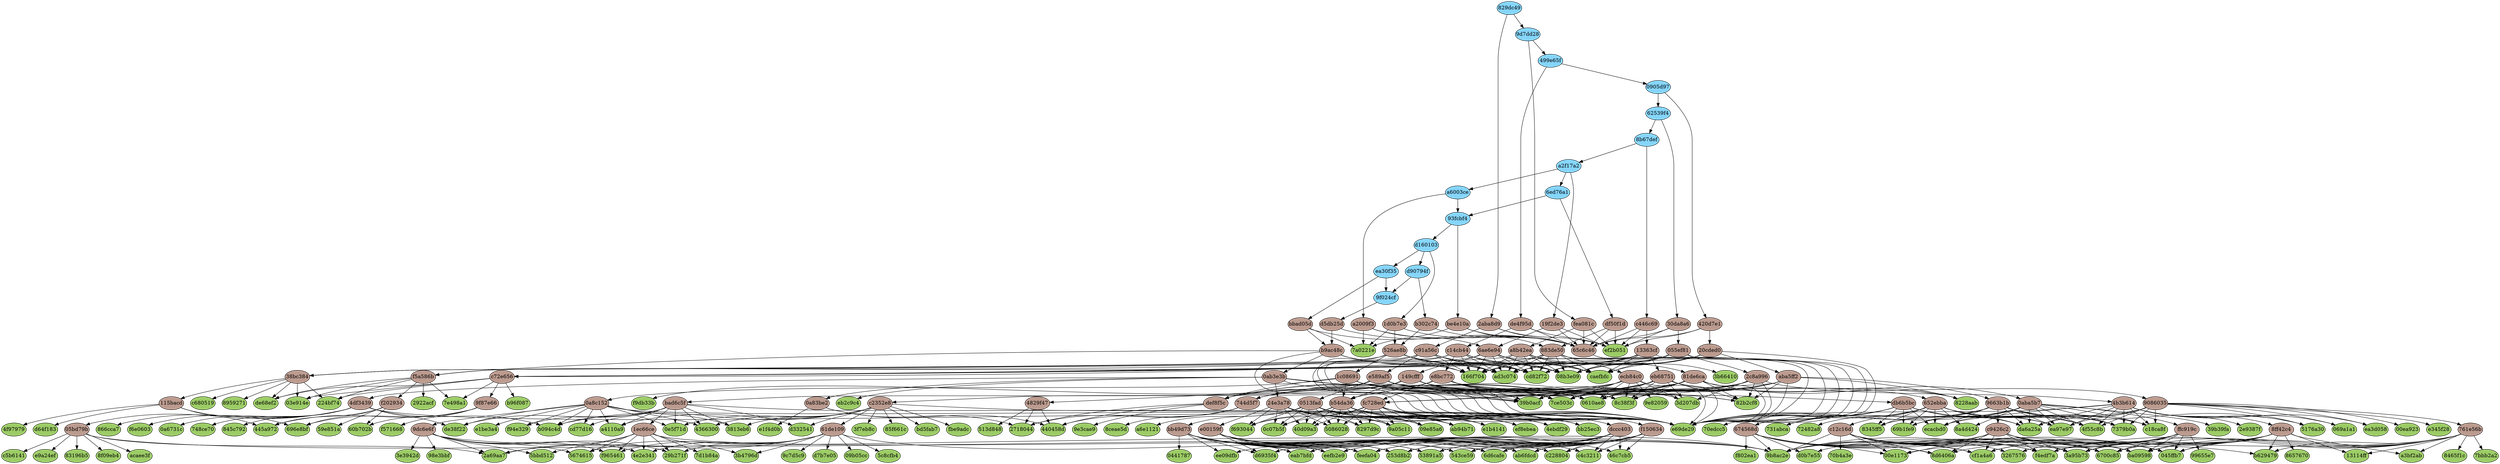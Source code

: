 digraph auto {
	graph [bgcolor=transparent]
	node [fixedsize=true style=filled width=0.95]
	"00e1173e6b63351fbc69d53472c41d57c7a34089" [label="00e1173" fillcolor="#9ccc66"]
	"00ea923b7c06a137fb1c0a9d5afe5ebf8fcf5351" [label="00ea923" fillcolor="#9ccc66"]
	"03e914ed37c73c28237b5cc32cd5dfa33db022fc" [label="03e914e" fillcolor="#9ccc66"]
	"0441787710dd2e227a7cb3884ed37788d19c77a5" [label=0441787 fillcolor="#9ccc66"]
	"045ffb7593dcca9606ea78581881d583ad861dfd" [label="045ffb7" fillcolor="#9ccc66"]
	"0610ae8b339eaa12957035099e22795523f0b5c2" [label="0610ae8" fillcolor="#9ccc66"]
	"069a1a10028351fa350f7e1105d64644ecc75f25" [label="069a1a1" fillcolor="#9ccc66"]
	"08b3e09ff0d5ccceb07f01d97ce8b1b9ec844a35" [label="08b3e09" fillcolor="#9ccc66"]
	"09b05ccadaca34bab04a0c829c90d2665075e7ed" [label="09b05cc" fillcolor="#9ccc66"]
	"09e85a6df2b1d313da064d5d1715ddc23b9575ea" [label="09e85a6" fillcolor="#9ccc66"]
	"0a6731c1f035867f6e2200bce941b4180a2353c9" [label="0a6731c" fillcolor="#9ccc66"]
	"0c07b5f36311d525649ad8e6677780be60951e7f" [label="0c07b5f" fillcolor="#9ccc66"]
	"0e5f71da44b56ab1ebb8fe12ecf3b94c807d57fd" [label="0e5f71d" fillcolor="#9ccc66"]
	"13114ffe24bd0546a7c4217f8df79b8b83baa0f1" [label="13114ff" fillcolor="#9ccc66"]
	"166f70468d7affa019824b845ddcb83878717044" [label="166f704" fillcolor="#9ccc66"]
	"224bf742d3c3c14d33689cffc0bb9176be9ee96a" [label="224bf74" fillcolor="#9ccc66"]
	"253d8b26c5d7813910bc1ca85f876409220d9dca" [label="253d8b2" fillcolor="#9ccc66"]
	"27180448538ae28f0b79429883dd52125795b4af" [label=2718044 fillcolor="#9ccc66"]
	"2922acfff0bab918692c3057e775117fd560d327" [label="2922acf" fillcolor="#9ccc66"]
	"29b271f12b15a1d3a6279c21c68f914db47382e0" [label="29b271f" fillcolor="#9ccc66"]
	"2a69aa79895fd1f0ce04efab5de5338b57abe376" [label="2a69aa7" fillcolor="#9ccc66"]
	"2e9387ff12999470ab636585cc35a7016f34e434" [label="2e9387f" fillcolor="#9ccc66"]
	"3267576e051f53b912a534295ac8b258478167a4" [label=3267576 fillcolor="#9ccc66"]
	"3813eb687089db01e82c62b9142a5ebe5c046c14" [label="3813eb6" fillcolor="#9ccc66"]
	"39b0acff933ba4430f07d805ba52b8629530d525" [label="39b0acf" fillcolor="#9ccc66"]
	"39b39fa2c0642e2f6382df349dae13f5b3df51b6" [label="39b39fa" fillcolor="#9ccc66"]
	"3a95b73bc5c35e3163aa8916870ba96dba2d55b5" [label="3a95b73" fillcolor="#9ccc66"]
	"3b4796da3b30ef989ff12be7a335b0a76c98750c" [label="3b4796d" fillcolor="#9ccc66"]
	"3b664107303df336bab8010caad42ddaed24550e" [label="3b66410" fillcolor="#9ccc66"]
	"3d207db9df827acf7a623f4cd091a99964d16af6" [label="3d207db" fillcolor="#9ccc66"]
	"3e3942d4644a2f62146156ca3e02f326f840d12a" [label="3e3942d" fillcolor="#9ccc66"]
	"3f7eb8cbdc3f114e385b32cdbb2ee7b8e4ffc2c6" [label="3f7eb8c" fillcolor="#9ccc66"]
	"40d09a3c7a0d446ea48a8ee90e93a1caa130d0f0" [label="40d09a3" fillcolor="#9ccc66"]
	"436630036bf3962e0e76993f1ddee0bef7b2f09f" [label=4366300 fillcolor="#9ccc66"]
	"440458d46c3f81cccd238c3eba104a6050872e52" [label="440458d" fillcolor="#9ccc66"]
	"445a972f8be2827ca9fa15c7cb8946ec39046436" [label="445a972" fillcolor="#9ccc66"]
	"46c7cb5953942eba0e844ca503ca80f92c0892bf" [label="46c7cb5" fillcolor="#9ccc66"]
	"4e2e341759764e09d9be07b1d34193549aaf19af" [label="4e2e341" fillcolor="#9ccc66"]
	"4ebdf29f8865c9cc3f5d63375f4402bf2f3c48dd" [label="4ebdf29" fillcolor="#9ccc66"]
	"4f55c8b0c2dea43661adafabab89e5cf4750dca9" [label="4f55c8b" fillcolor="#9ccc66"]
	"4f97979b6d0704528fc8149251f3ff90f953e418" [label="4f97979" fillcolor="#9ccc66"]
	"508602870c6dcc38b50f64a7ac9ef689da8112db" [label=5086028 fillcolor="#9ccc66"]
	"513d84810911c9b143071a82fd51605ec4c4ca8d" [label="513d848" fillcolor="#9ccc66"]
	"5176a30f87b3233d37a187741d0a8cf38b4b22c8" [label="5176a30" fillcolor="#9ccc66"]
	"53891a5068ca18497129e955446e425eff514802" [label="53891a5" fillcolor="#9ccc66"]
	"543ce59d66be8f29c9ab15c9d28e60a17123c8ba" [label="543ce59" fillcolor="#9ccc66"]
	"56746158961fafcc30a1dc264aabe3191a7f1c00" [label=5674615 fillcolor="#9ccc66"]
	"59e851a26df44dcf6b768fcd92b66b995508b8a3" [label="59e851a" fillcolor="#9ccc66"]
	"5bbd512e99a17fdf532355ff5ee041364290ecd8" [label="5bbd512" fillcolor="#9ccc66"]
	"5c8cfb47c733be07b10a164e18a2cee273353f1e" [label="5c8cfb4" fillcolor="#9ccc66"]
	"60b702bf133b064848602e9efb3b0231bc59e7c8" [label="60b702b" fillcolor="#9ccc66"]
	"6700c8548c9a9174e75a273e94707c93c561fac3" [label="6700c85" fillcolor="#9ccc66"]
	"696e8bf8af7f7981eb440a868f06442a7b547776" [label="696e8bf" fillcolor="#9ccc66"]
	"69b1fe9e65efef67a6ab43144681d94afbd8512e" [label="69b1fe9" fillcolor="#9ccc66"]
	"6d6cafea74b3dfe21aa1e1252143436b0b55793c" [label="6d6cafe" fillcolor="#9ccc66"]
	"70b4a3e6d9ff40191e7a6dba45acf9fa92f94bf4" [label="70b4a3e" fillcolor="#9ccc66"]
	"70edcc5c7c9551d8660def4b1452141f41c4f056" [label="70edcc5" fillcolor="#9ccc66"]
	"72482a8bde7c98fec01de4907c4b50545c684630" [label="72482a8" fillcolor="#9ccc66"]
	"731abca7315e5b92e2775e91da8069d06c9f2c39" [label="731abca" fillcolor="#9ccc66"]
	"7379b0a2fb0c91c137919800691324a9c5789c06" [label="7379b0a" fillcolor="#9ccc66"]
	"748ce70720f9fea25ed3aae1957a1053ccf10570" [label="748ce70" fillcolor="#9ccc66"]
	"7a0221e895e85398f3daa846656efdaaf540477d" [label="7a0221e" fillcolor="#9ccc66"]
	"7bbb2a21f1365f73116c6c422a73ce59d030840f" [label="7bbb2a2" fillcolor="#9ccc66"]
	"7ce503c2dd97ba78597f6ff6e4393132753573f6" [label="7ce503c" fillcolor="#9ccc66"]
	"7d1b84a8a42975ee25eaed3e9fab10b4d6911fb0" [label="7d1b84a" fillcolor="#9ccc66"]
	"7e498a1cf248874f8ccd161ff795d99a4a86e73a" [label="7e498a1" fillcolor="#9ccc66"]
	"8228aab88fadcc5d6e359bc0548f49978b3e6e2b" [label="8228aab" fillcolor="#9ccc66"]
	"8297d9c4fc939b5793799c43a2c83324c6c49d3a" [label="8297d9c" fillcolor="#9ccc66"]
	"82b2cf8e625dcf33f85b2a83411f1f8c1796396f" [label="82b2cf8" fillcolor="#9ccc66"]
	"83196b5fac957e0677e84519fb107df3b403418a" [label="83196b5" fillcolor="#9ccc66"]
	"8345ff5500b269186d3ac8a21d9e2ae492c91768" [label="8345ff5" fillcolor="#9ccc66"]
	"845c7928ead6f7f4ae18879aa27e1e9ef13d50b3" [label="845c792" fillcolor="#9ccc66"]
	"8465f1c88723efab598d2ee618dd5909ef0f6709" [label="8465f1c" fillcolor="#9ccc66"]
	"85f661c91e3a241e26979deabacc6a8a5ab3f91c" [label="85f661c" fillcolor="#9ccc66"]
	"8657670525e6e7279e1a1b2a86471093b93b0fe5" [label=8657670 fillcolor="#9ccc66"]
	"866cca7e2c70cef019ac51d3a7f5f5d7e1f0ddd1" [label="866cca7" fillcolor="#9ccc66"]
	"8959271c3ac7f4f5ff83e432e8b1c2abe14403ea" [label=8959271 fillcolor="#9ccc66"]
	"8a4d4247bb167eb6192f756af6a301766ea14ef0" [label="8a4d424" fillcolor="#9ccc66"]
	"8c38f3f3dad51e4585f3984282c2a4bec5349c1e" [label="8c38f3f" fillcolor="#9ccc66"]
	"8ceae5db5a69236f36a051b06ec408d71bb2f77c" [label="8ceae5d" fillcolor="#9ccc66"]
	"8d6406a4556558711b2fef6f5965a5817d90faf9" [label="8d6406a" fillcolor="#9ccc66"]
	"8f09eb422e7333b1791359d945ba9e0c9bf1aacf" [label="8f09eb4" fillcolor="#9ccc66"]
	"98e3bbf05c6e15d52af4af8b8b523107c0aa0642" [label="98e3bbf" fillcolor="#9ccc66"]
	"99655e7bd67e44117f9d3a62a0c48f451f355f76" [label="99655e7" fillcolor="#9ccc66"]
	"9a05c115efbf2eba99f379b2a5cf0433dacca17e" [label="9a05c11" fillcolor="#9ccc66"]
	"9b8ac2e4393ccbd4f03118da85a096490ba92d92" [label="9b8ac2e" fillcolor="#9ccc66"]
	"9c7d5c9f0ecec64d0c98b709d57a983aa8f15d1c" [label="9c7d5c9" fillcolor="#9ccc66"]
	"9e3cae98d9e2f7e4cff1d4fd62681ce9fcb16200" [label="9e3cae9" fillcolor="#9ccc66"]
	"9e82059aeebe24354dc4356c4d24261dea24b4e9" [label="9e82059" fillcolor="#9ccc66"]
	a3bf2ab1f666b8a20660bbeedb809b7ff354d624 [label=a3bf2ab fillcolor="#9ccc66"]
	a4110a90ed89b3066d038ee434c5f9fe060b85ef [label=a4110a9 fillcolor="#9ccc66"]
	a6e1121e9da30085a180c51dbd52b24254b5fad7 [label=a6e1121 fillcolor="#9ccc66"]
	ab6fdcd5a8393ff712a890c09ceeda297113cc9c [label=ab6fdcd fillcolor="#9ccc66"]
	ab94b7182cb27e60d877028034e3c1f344f14597 [label=ab94b71 fillcolor="#9ccc66"]
	acaee3fda0546422b4838dfbd624e487dc9c2d6c [label=acaee3f fillcolor="#9ccc66"]
	ad3c0741b1c38c63b9f072aa0e13eed63c201c76 [label=ad3c074 fillcolor="#9ccc66"]
	b094c4d97df9c747e92a9266e1e4dfbedc81b953 [label=b094c4d fillcolor="#9ccc66"]
	b62947975ec60a59025860134b766d334f282612 [label=b629479 fillcolor="#9ccc66"]
	b96f0877cc6e35e147e8a5561716efe82a20f207 [label=b96f087 fillcolor="#9ccc66"]
	ba095989d286f70f3975187117deac690a366fb8 [label=ba09598 fillcolor="#9ccc66"]
	bb25ec3c24e364b1d1585d22f1d2910f74aa5547 [label=bb25ec3 fillcolor="#9ccc66"]
	bd5fab77db0ba3eed21a6019b0eabc9a87036f39 [label=bd5fab7 fillcolor="#9ccc66"]
	c18ca8f724224f7efc8293926b43ce9ceb73f5c7 [label=c18ca8f fillcolor="#9ccc66"]
	c22880457d7a95272c0feb0ca1ef783f29dfd921 [label=c228804 fillcolor="#9ccc66"]
	c4c32117e8b27ed2267851fe3418c0508d6c7aeb [label=c4c3211 fillcolor="#9ccc66"]
	c5b6141a3ef41c90efb31ac8ed3b353a1bb41ca9 [label=c5b6141 fillcolor="#9ccc66"]
	c680519d2ce970d1a1057585d3f233ba38b85eef [label=c680519 fillcolor="#9ccc66"]
	caefbfc21e7435940b730f73c9bb4db7cb849c69 [label=caefbfc fillcolor="#9ccc66"]
	cd77d16992cc8c17069e064b3dc98d07b4d17317 [label=cd77d16 fillcolor="#9ccc66"]
	cd82f72fd5b9168bd6fff2f64010912f40353675 [label=cd82f72 fillcolor="#9ccc66"]
	cf1a4a690cf067d1c26da9956028616a13fad06a [label=cf1a4a6 fillcolor="#9ccc66"]
	d0b7e55e673d1456a83c40572e49c24c731c65d6 [label=d0b7e55 fillcolor="#9ccc66"]
	d3325411fed9b6840af2ba29b306f342479d987e [label=d332541 fillcolor="#9ccc66"]
	d64f1838cff353909129e4c90e8cbbbbeed19698 [label=d64f183 fillcolor="#9ccc66"]
	d6935f45c6e514bcc3df34eb731ca12832ea5f2a [label=d6935f4 fillcolor="#9ccc66"]
	d7b7e05d0975a25a352a04a82ea670a69c9f0fc1 [label=d7b7e05 fillcolor="#9ccc66"]
	da6a25aa368a6c58b78be61f9e2bba77079c3edc [label=da6a25a fillcolor="#9ccc66"]
	de38f22db0154249f9316d60628fe27b036b0ad5 [label=de38f22 fillcolor="#9ccc66"]
	de68ef22425935bf81a4e61cbe7fd806743f69df [label=de68ef2 fillcolor="#9ccc66"]
	e1b4141b456ed05df04a3093e06c51ad0616c2e8 [label=e1b4141 fillcolor="#9ccc66"]
	e1be3a44c578b34688fb4108eaba6c532594fca2 [label=e1be3a4 fillcolor="#9ccc66"]
	e1f4d0b87b4a8e3ac688fff9d2be00961edec85b [label=e1f4d0b fillcolor="#9ccc66"]
	e345f28e9c5bf1174cdaaee71264da11e0abfdca [label=e345f28 fillcolor="#9ccc66"]
	e69de29bb2d1d6434b8b29ae775ad8c2e48c5391 [label=e69de29 fillcolor="#9ccc66"]
	e9a24ef2cdc289ad25b47dbe586a32155688edcc [label=e9a24ef fillcolor="#9ccc66"]
	ea3d058b5054058b30332f05b6fe55682efe4638 [label=ea3d058 fillcolor="#9ccc66"]
	ea97e9736911c6cd49df6e9dfcec92dcb780aed4 [label=ea97e97 fillcolor="#9ccc66"]
	eab7bfd1d15a61415824d65b90feaabe9e34d283 [label=eab7bfd fillcolor="#9ccc66"]
	eb2c9c4260774640b765118f61d294cc15118b85 [label=eb2c9c4 fillcolor="#9ccc66"]
	ecacbd0c9ac1ea435831297a9caec3a6b1c1ec01 [label=ecacbd0 fillcolor="#9ccc66"]
	ee09dfb28e15dcc00b5b277d44d66058a8646b99 [label=ee09dfb fillcolor="#9ccc66"]
	eefb2e9466b759d4653d04afa31ca24c3a03df85 [label=eefb2e9 fillcolor="#9ccc66"]
	ef2b05147b5db1104f7e3ae6a73c7f67596c8d6a [label=ef2b051 fillcolor="#9ccc66"]
	ef8ebea8e4eac9819e1723c65d710783e656a7da [label=ef8ebea fillcolor="#9ccc66"]
	f4edf7ae76083d22899e3dfa7f65b6bb50af1099 [label=f4edf7a fillcolor="#9ccc66"]
	f571668ae9c49267a89cbb948e7f85ced6606cda [label=f571668 fillcolor="#9ccc66"]
	f69304424a67d1ff7037c253732e5be937154c7d [label=f693044 fillcolor="#9ccc66"]
	f6e0603749ec5ea97d7f558a44c5c1de300b9c10 [label=f6e0603 fillcolor="#9ccc66"]
	f802ea1923c9816edac57abca9df6a4759463c06 [label=f802ea1 fillcolor="#9ccc66"]
	f94e329d02967f63c87f345e87c6c4172b7a8444 [label=f94e329 fillcolor="#9ccc66"]
	f965461c0915ebe739bbb8205077d7638e6d4b4c [label=f965461 fillcolor="#9ccc66"]
	f9db33be1fdb6d8de091ccd22804c8b6c36b0b12 [label=f9db33b fillcolor="#9ccc66"]
	fbe9adc3cf9e5638f3498633bb8d249b2d60cea4 [label=fbe9adc fillcolor="#9ccc66"]
	feefa040cddb620da6dae0d58eeca90fab0290cf [label=feefa04 fillcolor="#9ccc66"]
	"0513fad71b3eea5131f1f8126921345751b3bfb7" [label="0513fad" fillcolor="#bc9b8f"]
	"0513fad71b3eea5131f1f8126921345751b3bfb7" -> f69304424a67d1ff7037c253732e5be937154c7d
	"0513fad71b3eea5131f1f8126921345751b3bfb7" -> "508602870c6dcc38b50f64a7ac9ef689da8112db"
	"0513fad71b3eea5131f1f8126921345751b3bfb7" -> "0c07b5f36311d525649ad8e6677780be60951e7f"
	"0513fad71b3eea5131f1f8126921345751b3bfb7" -> "40d09a3c7a0d446ea48a8ee90e93a1caa130d0f0"
	"0513fad71b3eea5131f1f8126921345751b3bfb7" -> ef8ebea8e4eac9819e1723c65d710783e656a7da
	"0513fad71b3eea5131f1f8126921345751b3bfb7" -> ab94b7182cb27e60d877028034e3c1f344f14597
	"0513fad71b3eea5131f1f8126921345751b3bfb7" -> "09e85a6df2b1d313da064d5d1715ddc23b9575ea"
	"0513fad71b3eea5131f1f8126921345751b3bfb7" -> e1b4141b456ed05df04a3093e06c51ad0616c2e8
	"0513fad71b3eea5131f1f8126921345751b3bfb7" -> "8297d9c4fc939b5793799c43a2c83324c6c49d3a"
	"0513fad71b3eea5131f1f8126921345751b3bfb7" -> "9a05c115efbf2eba99f379b2a5cf0433dacca17e"
	"0513fad71b3eea5131f1f8126921345751b3bfb7" -> bb25ec3c24e364b1d1585d22f1d2910f74aa5547
	"0513fad71b3eea5131f1f8126921345751b3bfb7" -> "4ebdf29f8865c9cc3f5d63375f4402bf2f3c48dd"
	"0513fad71b3eea5131f1f8126921345751b3bfb7" -> a6e1121e9da30085a180c51dbd52b24254b5fad7
	"0513fad71b3eea5131f1f8126921345751b3bfb7" -> e69de29bb2d1d6434b8b29ae775ad8c2e48c5391
	"0513fad71b3eea5131f1f8126921345751b3bfb7" -> bb49d731885866b2191fa02f2e697caf86387be5
	"055ef81f0343e140aa27ed9aee46e0291abf671e" [label="055ef81" fillcolor="#bc9b8f"]
	"055ef81f0343e140aa27ed9aee46e0291abf671e" -> c72e656a2d1b7b5eac95b3088a4a8da1a53058c0
	"055ef81f0343e140aa27ed9aee46e0291abf671e" -> caefbfc21e7435940b730f73c9bb4db7cb849c69
	"055ef81f0343e140aa27ed9aee46e0291abf671e" -> cd82f72fd5b9168bd6fff2f64010912f40353675
	"055ef81f0343e140aa27ed9aee46e0291abf671e" -> "166f70468d7affa019824b845ddcb83878717044"
	"055ef81f0343e140aa27ed9aee46e0291abf671e" -> "2c8a996acdcf798721957cc856d8df6a0edd94ce"
	"055ef81f0343e140aa27ed9aee46e0291abf671e" -> ad3c0741b1c38c63b9f072aa0e13eed63c201c76
	"055ef81f0343e140aa27ed9aee46e0291abf671e" -> "08b3e09ff0d5ccceb07f01d97ce8b1b9ec844a35"
	"055ef81f0343e140aa27ed9aee46e0291abf671e" -> e69de29bb2d1d6434b8b29ae775ad8c2e48c5391
	"05bd79bef0e908a8e4dd636411b1ffe9d6c88515" [label="05bd79b" fillcolor="#bc9b8f"]
	"05bd79bef0e908a8e4dd636411b1ffe9d6c88515" -> e9a24ef2cdc289ad25b47dbe586a32155688edcc
	"05bd79bef0e908a8e4dd636411b1ffe9d6c88515" -> "2a69aa79895fd1f0ce04efab5de5338b57abe376"
	"05bd79bef0e908a8e4dd636411b1ffe9d6c88515" -> "83196b5fac957e0677e84519fb107df3b403418a"
	"05bd79bef0e908a8e4dd636411b1ffe9d6c88515" -> acaee3fda0546422b4838dfbd624e487dc9c2d6c
	"05bd79bef0e908a8e4dd636411b1ffe9d6c88515" -> "8f09eb422e7333b1791359d945ba9e0c9bf1aacf"
	"05bd79bef0e908a8e4dd636411b1ffe9d6c88515" -> c5b6141a3ef41c90efb31ac8ed3b353a1bb41ca9
	"05bd79bef0e908a8e4dd636411b1ffe9d6c88515" -> "9b8ac2e4393ccbd4f03118da85a096490ba92d92"
	"0a83be219c0e67b710ca106be569e532f57a1066" [label="0a83be2" fillcolor="#bc9b8f"]
	"0a83be219c0e67b710ca106be569e532f57a1066" -> "440458d46c3f81cccd238c3eba104a6050872e52"
	"0a83be219c0e67b710ca106be569e532f57a1066" -> "27180448538ae28f0b79429883dd52125795b4af"
	"0a83be219c0e67b710ca106be569e532f57a1066" -> e1f4d0b87b4a8e3ac688fff9d2be00961edec85b
	"0a8c152d44e36740afa748bbe15839ff75ac639d" [label="0a8c152" fillcolor="#bc9b8f"]
	"0a8c152d44e36740afa748bbe15839ff75ac639d" -> e69de29bb2d1d6434b8b29ae775ad8c2e48c5391
	"0a8c152d44e36740afa748bbe15839ff75ac639d" -> "9dc6e6f2c470a193f7cddd38d560d009be43eef3"
	"0a8c152d44e36740afa748bbe15839ff75ac639d" -> a4110a90ed89b3066d038ee434c5f9fe060b85ef
	"0a8c152d44e36740afa748bbe15839ff75ac639d" -> "436630036bf3962e0e76993f1ddee0bef7b2f09f"
	"0a8c152d44e36740afa748bbe15839ff75ac639d" -> b094c4d97df9c747e92a9266e1e4dfbedc81b953
	"0a8c152d44e36740afa748bbe15839ff75ac639d" -> "3813eb687089db01e82c62b9142a5ebe5c046c14"
	"0a8c152d44e36740afa748bbe15839ff75ac639d" -> "0e5f71da44b56ab1ebb8fe12ecf3b94c807d57fd"
	"0a8c152d44e36740afa748bbe15839ff75ac639d" -> f94e329d02967f63c87f345e87c6c4172b7a8444
	"0a8c152d44e36740afa748bbe15839ff75ac639d" -> cd77d16992cc8c17069e064b3dc98d07b4d17317
	"0a8c152d44e36740afa748bbe15839ff75ac639d" -> e1be3a44c578b34688fb4108eaba6c532594fca2
	"0a8c152d44e36740afa748bbe15839ff75ac639d" -> de38f22db0154249f9316d60628fe27b036b0ad5
	"0ab3e3ba373b3a22a7f0a0a1635251253be0c295" [label="0ab3e3b" fillcolor="#bc9b8f"]
	"0ab3e3ba373b3a22a7f0a0a1635251253be0c295" -> e69de29bb2d1d6434b8b29ae775ad8c2e48c5391
	"0ab3e3ba373b3a22a7f0a0a1635251253be0c295" -> "0a83be219c0e67b710ca106be569e532f57a1066"
	"0ab3e3ba373b3a22a7f0a0a1635251253be0c295" -> "8c38f3f3dad51e4585f3984282c2a4bec5349c1e"
	"0ab3e3ba373b3a22a7f0a0a1635251253be0c295" -> "4df3439b9c60c645379d90282ff19b9d9c9001e7"
	"0ab3e3ba373b3a22a7f0a0a1635251253be0c295" -> "39b0acff933ba4430f07d805ba52b8629530d525"
	"0ab3e3ba373b3a22a7f0a0a1635251253be0c295" -> "24e3a781a92a93e17127c7e1cdf2471415fcd48c"
	"0ab3e3ba373b3a22a7f0a0a1635251253be0c295" -> eb2c9c4260774640b765118f61d294cc15118b85
	"0ab3e3ba373b3a22a7f0a0a1635251253be0c295" -> "7ce503c2dd97ba78597f6ff6e4393132753573f6"
	"0ab3e3ba373b3a22a7f0a0a1635251253be0c295" -> "0610ae8b339eaa12957035099e22795523f0b5c2"
	"0aba5b7b4fbddcbd7bcb6e3a0cab4698d0948d55" [label="0aba5b7" fillcolor="#bc9b8f"]
	"0aba5b7b4fbddcbd7bcb6e3a0cab4698d0948d55" -> e69de29bb2d1d6434b8b29ae775ad8c2e48c5391
	"0aba5b7b4fbddcbd7bcb6e3a0cab4698d0948d55" -> ffc919c1f96f401679c5539b4232db83d5576669
	"0aba5b7b4fbddcbd7bcb6e3a0cab4698d0948d55" -> ea97e9736911c6cd49df6e9dfcec92dcb780aed4
	"0aba5b7b4fbddcbd7bcb6e3a0cab4698d0948d55" -> "8a4d4247bb167eb6192f756af6a301766ea14ef0"
	"0aba5b7b4fbddcbd7bcb6e3a0cab4698d0948d55" -> "69b1fe9e65efef67a6ab43144681d94afbd8512e"
	"0aba5b7b4fbddcbd7bcb6e3a0cab4698d0948d55" -> da6a25aa368a6c58b78be61f9e2bba77079c3edc
	"0aba5b7b4fbddcbd7bcb6e3a0cab4698d0948d55" -> c18ca8f724224f7efc8293926b43ce9ceb73f5c7
	"0aba5b7b4fbddcbd7bcb6e3a0cab4698d0948d55" -> "8345ff5500b269186d3ac8a21d9e2ae492c91768"
	"0aba5b7b4fbddcbd7bcb6e3a0cab4698d0948d55" -> "39b39fa2c0642e2f6382df349dae13f5b3df51b6"
	"0aba5b7b4fbddcbd7bcb6e3a0cab4698d0948d55" -> "4f55c8b0c2dea43661adafabab89e5cf4750dca9"
	"0aba5b7b4fbddcbd7bcb6e3a0cab4698d0948d55" -> "7379b0a2fb0c91c137919800691324a9c5789c06"
	"0aba5b7b4fbddcbd7bcb6e3a0cab4698d0948d55" -> ecacbd0c9ac1ea435831297a9caec3a6b1c1ec01
	"115bacd50947b2f3763f5c4cafb5ae8be45543a0" [label="115bacd" fillcolor="#bc9b8f"]
	"115bacd50947b2f3763f5c4cafb5ae8be45543a0" -> "445a972f8be2827ca9fa15c7cb8946ec39046436"
	"115bacd50947b2f3763f5c4cafb5ae8be45543a0" -> "4f97979b6d0704528fc8149251f3ff90f953e418"
	"115bacd50947b2f3763f5c4cafb5ae8be45543a0" -> d64f1838cff353909129e4c90e8cbbbbeed19698
	"115bacd50947b2f3763f5c4cafb5ae8be45543a0" -> "696e8bf8af7f7981eb440a868f06442a7b547776"
	"13363cf157e95688423d5cafbbd0c72fb0a13bac" [label="13363cf" fillcolor="#bc9b8f"]
	"13363cf157e95688423d5cafbbd0c72fb0a13bac" -> c72e656a2d1b7b5eac95b3088a4a8da1a53058c0
	"13363cf157e95688423d5cafbbd0c72fb0a13bac" -> caefbfc21e7435940b730f73c9bb4db7cb849c69
	"13363cf157e95688423d5cafbbd0c72fb0a13bac" -> cd82f72fd5b9168bd6fff2f64010912f40353675
	"13363cf157e95688423d5cafbbd0c72fb0a13bac" -> "166f70468d7affa019824b845ddcb83878717044"
	"13363cf157e95688423d5cafbbd0c72fb0a13bac" -> eb687519c204179f032623b5fa6848c884e77e49
	"13363cf157e95688423d5cafbbd0c72fb0a13bac" -> ad3c0741b1c38c63b9f072aa0e13eed63c201c76
	"13363cf157e95688423d5cafbbd0c72fb0a13bac" -> "08b3e09ff0d5ccceb07f01d97ce8b1b9ec844a35"
	"13363cf157e95688423d5cafbbd0c72fb0a13bac" -> e69de29bb2d1d6434b8b29ae775ad8c2e48c5391
	"149cfff798eb4f9e1599a728d4d6d7d22c4d8f6d" [label="149cfff" fillcolor="#bc9b8f"]
	"149cfff798eb4f9e1599a728d4d6d7d22c4d8f6d" -> e69de29bb2d1d6434b8b29ae775ad8c2e48c5391
	"149cfff798eb4f9e1599a728d4d6d7d22c4d8f6d" -> def8f5c89bef965df889808d8d326164ea34602c
	"149cfff798eb4f9e1599a728d4d6d7d22c4d8f6d" -> "8c38f3f3dad51e4585f3984282c2a4bec5349c1e"
	"149cfff798eb4f9e1599a728d4d6d7d22c4d8f6d" -> c2352e8549dbcb410e91daf0114e92da486706ac
	"149cfff798eb4f9e1599a728d4d6d7d22c4d8f6d" -> "39b0acff933ba4430f07d805ba52b8629530d525"
	"149cfff798eb4f9e1599a728d4d6d7d22c4d8f6d" -> b54da3687ac3793ca2abd64a133d9a4c206ff7e2
	"149cfff798eb4f9e1599a728d4d6d7d22c4d8f6d" -> "3d207db9df827acf7a623f4cd091a99964d16af6"
	"149cfff798eb4f9e1599a728d4d6d7d22c4d8f6d" -> "82b2cf8e625dcf33f85b2a83411f1f8c1796396f"
	"149cfff798eb4f9e1599a728d4d6d7d22c4d8f6d" -> "7ce503c2dd97ba78597f6ff6e4393132753573f6"
	"149cfff798eb4f9e1599a728d4d6d7d22c4d8f6d" -> "0610ae8b339eaa12957035099e22795523f0b5c2"
	"19f2de3088cc647e0b45c3e6495c5a7555f669b3" [label="19f2de3" fillcolor="#bc9b8f"]
	"19f2de3088cc647e0b45c3e6495c5a7555f669b3" -> "65c6c46571d0870fad39ced3ccbbdfcadb658a11"
	"19f2de3088cc647e0b45c3e6495c5a7555f669b3" -> ef2b05147b5db1104f7e3ae6a73c7f67596c8d6a
	"19f2de3088cc647e0b45c3e6495c5a7555f669b3" -> "6ae6e94dcdf212aee352d39ec2132cad8122b729"
	"1c086914474a3933790b95e93c33d43218647d41" [label="1c08691" fillcolor="#bc9b8f"]
	"1c086914474a3933790b95e93c33d43218647d41" -> e69de29bb2d1d6434b8b29ae775ad8c2e48c5391
	"1c086914474a3933790b95e93c33d43218647d41" -> def8f5c89bef965df889808d8d326164ea34602c
	"1c086914474a3933790b95e93c33d43218647d41" -> "8c38f3f3dad51e4585f3984282c2a4bec5349c1e"
	"1c086914474a3933790b95e93c33d43218647d41" -> "0a8c152d44e36740afa748bbe15839ff75ac639d"
	"1c086914474a3933790b95e93c33d43218647d41" -> "39b0acff933ba4430f07d805ba52b8629530d525"
	"1c086914474a3933790b95e93c33d43218647d41" -> b54da3687ac3793ca2abd64a133d9a4c206ff7e2
	"1c086914474a3933790b95e93c33d43218647d41" -> "3d207db9df827acf7a623f4cd091a99964d16af6"
	"1c086914474a3933790b95e93c33d43218647d41" -> "7ce503c2dd97ba78597f6ff6e4393132753573f6"
	"1c086914474a3933790b95e93c33d43218647d41" -> "0610ae8b339eaa12957035099e22795523f0b5c2"
	"1d0b7e3ea22c457706fe5e59daefe2afaf0b9480" [label="1d0b7e3" fillcolor="#bc9b8f"]
	"1d0b7e3ea22c457706fe5e59daefe2afaf0b9480" -> "65c6c46571d0870fad39ced3ccbbdfcadb658a11"
	"1d0b7e3ea22c457706fe5e59daefe2afaf0b9480" -> "7a0221e895e85398f3daa846656efdaaf540477d"
	"1d0b7e3ea22c457706fe5e59daefe2afaf0b9480" -> "526ae8b6933cecabbd55da8194f648a9955dda14"
	"1ec66ce0005b82b4e869bcc3a71c4d8bba63fa85" [label="1ec66ce" fillcolor="#bc9b8f"]
	"1ec66ce0005b82b4e869bcc3a71c4d8bba63fa85" -> "29b271f12b15a1d3a6279c21c68f914db47382e0"
	"1ec66ce0005b82b4e869bcc3a71c4d8bba63fa85" -> "56746158961fafcc30a1dc264aabe3191a7f1c00"
	"1ec66ce0005b82b4e869bcc3a71c4d8bba63fa85" -> "2a69aa79895fd1f0ce04efab5de5338b57abe376"
	"1ec66ce0005b82b4e869bcc3a71c4d8bba63fa85" -> "4e2e341759764e09d9be07b1d34193549aaf19af"
	"1ec66ce0005b82b4e869bcc3a71c4d8bba63fa85" -> f965461c0915ebe739bbb8205077d7638e6d4b4c
	"1ec66ce0005b82b4e869bcc3a71c4d8bba63fa85" -> "7d1b84a8a42975ee25eaed3e9fab10b4d6911fb0"
	"1ec66ce0005b82b4e869bcc3a71c4d8bba63fa85" -> "5bbd512e99a17fdf532355ff5ee041364290ecd8"
	"1ec66ce0005b82b4e869bcc3a71c4d8bba63fa85" -> "3b4796da3b30ef989ff12be7a335b0a76c98750c"
	"1ec66ce0005b82b4e869bcc3a71c4d8bba63fa85" -> "9b8ac2e4393ccbd4f03118da85a096490ba92d92"
	"20cded01f560c352eade5f0a4e9a0488f1f4892e" [label="20cded0" fillcolor="#bc9b8f"]
	"20cded01f560c352eade5f0a4e9a0488f1f4892e" -> c72e656a2d1b7b5eac95b3088a4a8da1a53058c0
	"20cded01f560c352eade5f0a4e9a0488f1f4892e" -> caefbfc21e7435940b730f73c9bb4db7cb849c69
	"20cded01f560c352eade5f0a4e9a0488f1f4892e" -> cd82f72fd5b9168bd6fff2f64010912f40353675
	"20cded01f560c352eade5f0a4e9a0488f1f4892e" -> "166f70468d7affa019824b845ddcb83878717044"
	"20cded01f560c352eade5f0a4e9a0488f1f4892e" -> aba5ff2c73ac5eb13907dc4827a5e78d5737d6d6
	"20cded01f560c352eade5f0a4e9a0488f1f4892e" -> ad3c0741b1c38c63b9f072aa0e13eed63c201c76
	"20cded01f560c352eade5f0a4e9a0488f1f4892e" -> "08b3e09ff0d5ccceb07f01d97ce8b1b9ec844a35"
	"20cded01f560c352eade5f0a4e9a0488f1f4892e" -> e69de29bb2d1d6434b8b29ae775ad8c2e48c5391
	"24e3a781a92a93e17127c7e1cdf2471415fcd48c" [label="24e3a78" fillcolor="#bc9b8f"]
	"24e3a781a92a93e17127c7e1cdf2471415fcd48c" -> f69304424a67d1ff7037c253732e5be937154c7d
	"24e3a781a92a93e17127c7e1cdf2471415fcd48c" -> "508602870c6dcc38b50f64a7ac9ef689da8112db"
	"24e3a781a92a93e17127c7e1cdf2471415fcd48c" -> "0c07b5f36311d525649ad8e6677780be60951e7f"
	"24e3a781a92a93e17127c7e1cdf2471415fcd48c" -> "40d09a3c7a0d446ea48a8ee90e93a1caa130d0f0"
	"24e3a781a92a93e17127c7e1cdf2471415fcd48c" -> ef8ebea8e4eac9819e1723c65d710783e656a7da
	"24e3a781a92a93e17127c7e1cdf2471415fcd48c" -> ab94b7182cb27e60d877028034e3c1f344f14597
	"24e3a781a92a93e17127c7e1cdf2471415fcd48c" -> "09e85a6df2b1d313da064d5d1715ddc23b9575ea"
	"24e3a781a92a93e17127c7e1cdf2471415fcd48c" -> e1b4141b456ed05df04a3093e06c51ad0616c2e8
	"24e3a781a92a93e17127c7e1cdf2471415fcd48c" -> "8297d9c4fc939b5793799c43a2c83324c6c49d3a"
	"24e3a781a92a93e17127c7e1cdf2471415fcd48c" -> "9a05c115efbf2eba99f379b2a5cf0433dacca17e"
	"24e3a781a92a93e17127c7e1cdf2471415fcd48c" -> e69de29bb2d1d6434b8b29ae775ad8c2e48c5391
	"24e3a781a92a93e17127c7e1cdf2471415fcd48c" -> e00159f337d4efb71f27d646407a66b21132d91b
	"2aba8d918954c88a8d806135616cff00afcbb5e7" [label="2aba8d9" fillcolor="#bc9b8f"]
	"2aba8d918954c88a8d806135616cff00afcbb5e7" -> "65c6c46571d0870fad39ced3ccbbdfcadb658a11"
	"2aba8d918954c88a8d806135616cff00afcbb5e7" -> ef2b05147b5db1104f7e3ae6a73c7f67596c8d6a
	"2aba8d918954c88a8d806135616cff00afcbb5e7" -> c91a56cecd3042632d94d21a0af7d01fa7574ebe
	"2c8a996acdcf798721957cc856d8df6a0edd94ce" [label="2c8a996" fillcolor="#bc9b8f"]
	"2c8a996acdcf798721957cc856d8df6a0edd94ce" -> e69de29bb2d1d6434b8b29ae775ad8c2e48c5391
	"2c8a996acdcf798721957cc856d8df6a0edd94ce" -> def8f5c89bef965df889808d8d326164ea34602c
	"2c8a996acdcf798721957cc856d8df6a0edd94ce" -> "8c38f3f3dad51e4585f3984282c2a4bec5349c1e"
	"2c8a996acdcf798721957cc856d8df6a0edd94ce" -> "4b3b6145e2350fca440ce2fcde80bfdea3d2a96c"
	"2c8a996acdcf798721957cc856d8df6a0edd94ce" -> "39b0acff933ba4430f07d805ba52b8629530d525"
	"2c8a996acdcf798721957cc856d8df6a0edd94ce" -> b54da3687ac3793ca2abd64a133d9a4c206ff7e2
	"2c8a996acdcf798721957cc856d8df6a0edd94ce" -> "3d207db9df827acf7a623f4cd091a99964d16af6"
	"2c8a996acdcf798721957cc856d8df6a0edd94ce" -> "82b2cf8e625dcf33f85b2a83411f1f8c1796396f"
	"2c8a996acdcf798721957cc856d8df6a0edd94ce" -> "7ce503c2dd97ba78597f6ff6e4393132753573f6"
	"2c8a996acdcf798721957cc856d8df6a0edd94ce" -> "0610ae8b339eaa12957035099e22795523f0b5c2"
	"30da8a69003f2adf226cac2fc32b7b39040ebe1d" [label="30da8a6" fillcolor="#bc9b8f"]
	"30da8a69003f2adf226cac2fc32b7b39040ebe1d" -> "65c6c46571d0870fad39ced3ccbbdfcadb658a11"
	"30da8a69003f2adf226cac2fc32b7b39040ebe1d" -> ef2b05147b5db1104f7e3ae6a73c7f67596c8d6a
	"30da8a69003f2adf226cac2fc32b7b39040ebe1d" -> "055ef81f0343e140aa27ed9aee46e0291abf671e"
	"38bc3847843bfeb59ae27c7e1a67cd184f034b97" [label="38bc384" fillcolor="#bc9b8f"]
	"38bc3847843bfeb59ae27c7e1a67cd184f034b97" -> de68ef22425935bf81a4e61cbe7fd806743f69df
	"38bc3847843bfeb59ae27c7e1a67cd184f034b97" -> "115bacd50947b2f3763f5c4cafb5ae8be45543a0"
	"38bc3847843bfeb59ae27c7e1a67cd184f034b97" -> "03e914ed37c73c28237b5cc32cd5dfa33db022fc"
	"38bc3847843bfeb59ae27c7e1a67cd184f034b97" -> c680519d2ce970d1a1057585d3f233ba38b85eef
	"38bc3847843bfeb59ae27c7e1a67cd184f034b97" -> "8959271c3ac7f4f5ff83e432e8b1c2abe14403ea"
	"38bc3847843bfeb59ae27c7e1a67cd184f034b97" -> "224bf742d3c3c14d33689cffc0bb9176be9ee96a"
	"420d7e1ca3f9e4af7142c1d30b039c1438713e6f" [label="420d7e1" fillcolor="#bc9b8f"]
	"420d7e1ca3f9e4af7142c1d30b039c1438713e6f" -> "65c6c46571d0870fad39ced3ccbbdfcadb658a11"
	"420d7e1ca3f9e4af7142c1d30b039c1438713e6f" -> ef2b05147b5db1104f7e3ae6a73c7f67596c8d6a
	"420d7e1ca3f9e4af7142c1d30b039c1438713e6f" -> "20cded01f560c352eade5f0a4e9a0488f1f4892e"
	"4829f4717ecdc5962d29046c6c3bf4e3afbe97cf" [label="4829f47" fillcolor="#bc9b8f"]
	"4829f4717ecdc5962d29046c6c3bf4e3afbe97cf" -> "440458d46c3f81cccd238c3eba104a6050872e52"
	"4829f4717ecdc5962d29046c6c3bf4e3afbe97cf" -> "27180448538ae28f0b79429883dd52125795b4af"
	"4829f4717ecdc5962d29046c6c3bf4e3afbe97cf" -> "513d84810911c9b143071a82fd51605ec4c4ca8d"
	"4b3b6145e2350fca440ce2fcde80bfdea3d2a96c" [label="4b3b614" fillcolor="#bc9b8f"]
	"4b3b6145e2350fca440ce2fcde80bfdea3d2a96c" -> e69de29bb2d1d6434b8b29ae775ad8c2e48c5391
	"4b3b6145e2350fca440ce2fcde80bfdea3d2a96c" -> "8ff42c453da328742eabd5cac4f83ab6df66e673"
	"4b3b6145e2350fca440ce2fcde80bfdea3d2a96c" -> ea97e9736911c6cd49df6e9dfcec92dcb780aed4
	"4b3b6145e2350fca440ce2fcde80bfdea3d2a96c" -> "5176a30f87b3233d37a187741d0a8cf38b4b22c8"
	"4b3b6145e2350fca440ce2fcde80bfdea3d2a96c" -> "069a1a10028351fa350f7e1105d64644ecc75f25"
	"4b3b6145e2350fca440ce2fcde80bfdea3d2a96c" -> da6a25aa368a6c58b78be61f9e2bba77079c3edc
	"4b3b6145e2350fca440ce2fcde80bfdea3d2a96c" -> c18ca8f724224f7efc8293926b43ce9ceb73f5c7
	"4b3b6145e2350fca440ce2fcde80bfdea3d2a96c" -> ea3d058b5054058b30332f05b6fe55682efe4638
	"4b3b6145e2350fca440ce2fcde80bfdea3d2a96c" -> "2e9387ff12999470ab636585cc35a7016f34e434"
	"4b3b6145e2350fca440ce2fcde80bfdea3d2a96c" -> "4f55c8b0c2dea43661adafabab89e5cf4750dca9"
	"4b3b6145e2350fca440ce2fcde80bfdea3d2a96c" -> "7379b0a2fb0c91c137919800691324a9c5789c06"
	"4b3b6145e2350fca440ce2fcde80bfdea3d2a96c" -> ecacbd0c9ac1ea435831297a9caec3a6b1c1ec01
	"4df3439b9c60c645379d90282ff19b9d9c9001e7" [label="4df3439" fillcolor="#bc9b8f"]
	"4df3439b9c60c645379d90282ff19b9d9c9001e7" -> e69de29bb2d1d6434b8b29ae775ad8c2e48c5391
	"4df3439b9c60c645379d90282ff19b9d9c9001e7" -> "05bd79bef0e908a8e4dd636411b1ffe9d6c88515"
	"4df3439b9c60c645379d90282ff19b9d9c9001e7" -> f6e0603749ec5ea97d7f558a44c5c1de300b9c10
	"4df3439b9c60c645379d90282ff19b9d9c9001e7" -> b094c4d97df9c747e92a9266e1e4dfbedc81b953
	"4df3439b9c60c645379d90282ff19b9d9c9001e7" -> "0a6731c1f035867f6e2200bce941b4180a2353c9"
	"4df3439b9c60c645379d90282ff19b9d9c9001e7" -> "748ce70720f9fea25ed3aae1957a1053ccf10570"
	"4df3439b9c60c645379d90282ff19b9d9c9001e7" -> "845c7928ead6f7f4ae18879aa27e1e9ef13d50b3"
	"4df3439b9c60c645379d90282ff19b9d9c9001e7" -> "866cca7e2c70cef019ac51d3a7f5f5d7e1f0ddd1"
	"4df3439b9c60c645379d90282ff19b9d9c9001e7" -> de38f22db0154249f9316d60628fe27b036b0ad5
	"526ae8b6933cecabbd55da8194f648a9955dda14" [label="526ae8b" fillcolor="#bc9b8f"]
	"526ae8b6933cecabbd55da8194f648a9955dda14" -> f5a586bdca8d22077e4b188f3f07d12396445ae1
	"526ae8b6933cecabbd55da8194f648a9955dda14" -> caefbfc21e7435940b730f73c9bb4db7cb849c69
	"526ae8b6933cecabbd55da8194f648a9955dda14" -> cd82f72fd5b9168bd6fff2f64010912f40353675
	"526ae8b6933cecabbd55da8194f648a9955dda14" -> "166f70468d7affa019824b845ddcb83878717044"
	"526ae8b6933cecabbd55da8194f648a9955dda14" -> "1c086914474a3933790b95e93c33d43218647d41"
	"526ae8b6933cecabbd55da8194f648a9955dda14" -> ad3c0741b1c38c63b9f072aa0e13eed63c201c76
	"526ae8b6933cecabbd55da8194f648a9955dda14" -> "08b3e09ff0d5ccceb07f01d97ce8b1b9ec844a35"
	"526ae8b6933cecabbd55da8194f648a9955dda14" -> e69de29bb2d1d6434b8b29ae775ad8c2e48c5391
	"61de1099aa106d50183688557e52018b8f706e57" [label="61de109" fillcolor="#bc9b8f"]
	"61de1099aa106d50183688557e52018b8f706e57" -> "29b271f12b15a1d3a6279c21c68f914db47382e0"
	"61de1099aa106d50183688557e52018b8f706e57" -> "9c7d5c9f0ecec64d0c98b709d57a983aa8f15d1c"
	"61de1099aa106d50183688557e52018b8f706e57" -> "56746158961fafcc30a1dc264aabe3191a7f1c00"
	"61de1099aa106d50183688557e52018b8f706e57" -> "2a69aa79895fd1f0ce04efab5de5338b57abe376"
	"61de1099aa106d50183688557e52018b8f706e57" -> "4e2e341759764e09d9be07b1d34193549aaf19af"
	"61de1099aa106d50183688557e52018b8f706e57" -> f965461c0915ebe739bbb8205077d7638e6d4b4c
	"61de1099aa106d50183688557e52018b8f706e57" -> "09b05ccadaca34bab04a0c829c90d2665075e7ed"
	"61de1099aa106d50183688557e52018b8f706e57" -> d7b7e05d0975a25a352a04a82ea670a69c9f0fc1
	"61de1099aa106d50183688557e52018b8f706e57" -> "5c8cfb47c733be07b10a164e18a2cee273353f1e"
	"61de1099aa106d50183688557e52018b8f706e57" -> "3b4796da3b30ef989ff12be7a335b0a76c98750c"
	"61de1099aa106d50183688557e52018b8f706e57" -> "9b8ac2e4393ccbd4f03118da85a096490ba92d92"
	"652ebbae420f8e6f97f337e47e4d207bb4018e1d" [label="652ebba" fillcolor="#bc9b8f"]
	"652ebbae420f8e6f97f337e47e4d207bb4018e1d" -> e69de29bb2d1d6434b8b29ae775ad8c2e48c5391
	"652ebbae420f8e6f97f337e47e4d207bb4018e1d" -> c12c16d96c16ac88d4afef38ee099347d57c9bd2
	"652ebbae420f8e6f97f337e47e4d207bb4018e1d" -> ea97e9736911c6cd49df6e9dfcec92dcb780aed4
	"652ebbae420f8e6f97f337e47e4d207bb4018e1d" -> "8a4d4247bb167eb6192f756af6a301766ea14ef0"
	"652ebbae420f8e6f97f337e47e4d207bb4018e1d" -> "69b1fe9e65efef67a6ab43144681d94afbd8512e"
	"652ebbae420f8e6f97f337e47e4d207bb4018e1d" -> da6a25aa368a6c58b78be61f9e2bba77079c3edc
	"652ebbae420f8e6f97f337e47e4d207bb4018e1d" -> c18ca8f724224f7efc8293926b43ce9ceb73f5c7
	"652ebbae420f8e6f97f337e47e4d207bb4018e1d" -> "8345ff5500b269186d3ac8a21d9e2ae492c91768"
	"652ebbae420f8e6f97f337e47e4d207bb4018e1d" -> "72482a8bde7c98fec01de4907c4b50545c684630"
	"652ebbae420f8e6f97f337e47e4d207bb4018e1d" -> "4f55c8b0c2dea43661adafabab89e5cf4750dca9"
	"652ebbae420f8e6f97f337e47e4d207bb4018e1d" -> "7379b0a2fb0c91c137919800691324a9c5789c06"
	"652ebbae420f8e6f97f337e47e4d207bb4018e1d" -> ecacbd0c9ac1ea435831297a9caec3a6b1c1ec01
	"65c6c46571d0870fad39ced3ccbbdfcadb658a11" [label="65c6c46" fillcolor="#bc9b8f"]
	"65c6c46571d0870fad39ced3ccbbdfcadb658a11" -> "3b664107303df336bab8010caad42ddaed24550e"
	"674568d88907bc31ae4717557b8b6d57c6dddccd" [label="674568d" fillcolor="#bc9b8f"]
	"674568d88907bc31ae4717557b8b6d57c6dddccd" -> "3a95b73bc5c35e3163aa8916870ba96dba2d55b5"
	"674568d88907bc31ae4717557b8b6d57c6dddccd" -> f802ea1923c9816edac57abca9df6a4759463c06
	"674568d88907bc31ae4717557b8b6d57c6dddccd" -> "8d6406a4556558711b2fef6f5965a5817d90faf9"
	"674568d88907bc31ae4717557b8b6d57c6dddccd" -> ba095989d286f70f3975187117deac690a366fb8
	"674568d88907bc31ae4717557b8b6d57c6dddccd" -> "6700c8548c9a9174e75a273e94707c93c561fac3"
	"674568d88907bc31ae4717557b8b6d57c6dddccd" -> "00e1173e6b63351fbc69d53472c41d57c7a34089"
	"674568d88907bc31ae4717557b8b6d57c6dddccd" -> d0b7e55e673d1456a83c40572e49c24c731c65d6
	"674568d88907bc31ae4717557b8b6d57c6dddccd" -> "045ffb7593dcca9606ea78581881d583ad861dfd"
	"674568d88907bc31ae4717557b8b6d57c6dddccd" -> f4edf7ae76083d22899e3dfa7f65b6bb50af1099
	"674568d88907bc31ae4717557b8b6d57c6dddccd" -> cf1a4a690cf067d1c26da9956028616a13fad06a
	"674568d88907bc31ae4717557b8b6d57c6dddccd" -> "9b8ac2e4393ccbd4f03118da85a096490ba92d92"
	"6ae6e94dcdf212aee352d39ec2132cad8122b729" [label="6ae6e94" fillcolor="#bc9b8f"]
	"6ae6e94dcdf212aee352d39ec2132cad8122b729" -> c72e656a2d1b7b5eac95b3088a4a8da1a53058c0
	"6ae6e94dcdf212aee352d39ec2132cad8122b729" -> caefbfc21e7435940b730f73c9bb4db7cb849c69
	"6ae6e94dcdf212aee352d39ec2132cad8122b729" -> cd82f72fd5b9168bd6fff2f64010912f40353675
	"6ae6e94dcdf212aee352d39ec2132cad8122b729" -> "166f70468d7affa019824b845ddcb83878717044"
	"6ae6e94dcdf212aee352d39ec2132cad8122b729" -> "149cfff798eb4f9e1599a728d4d6d7d22c4d8f6d"
	"6ae6e94dcdf212aee352d39ec2132cad8122b729" -> ad3c0741b1c38c63b9f072aa0e13eed63c201c76
	"6ae6e94dcdf212aee352d39ec2132cad8122b729" -> "08b3e09ff0d5ccceb07f01d97ce8b1b9ec844a35"
	"6ae6e94dcdf212aee352d39ec2132cad8122b729" -> e69de29bb2d1d6434b8b29ae775ad8c2e48c5391
	"744d5f7529795e2cf2fc593bdb4c683741d73471" [label="744d5f7" fillcolor="#bc9b8f"]
	"744d5f7529795e2cf2fc593bdb4c683741d73471" -> "440458d46c3f81cccd238c3eba104a6050872e52"
	"744d5f7529795e2cf2fc593bdb4c683741d73471" -> "27180448538ae28f0b79429883dd52125795b4af"
	"744d5f7529795e2cf2fc593bdb4c683741d73471" -> "8ceae5db5a69236f36a051b06ec408d71bb2f77c"
	"761e56b9dd71054d14eb044e6098558cfa9dfe08" [label="761e56b" fillcolor="#bc9b8f"]
	"761e56b9dd71054d14eb044e6098558cfa9dfe08" -> "3a95b73bc5c35e3163aa8916870ba96dba2d55b5"
	"761e56b9dd71054d14eb044e6098558cfa9dfe08" -> b62947975ec60a59025860134b766d334f282612
	"761e56b9dd71054d14eb044e6098558cfa9dfe08" -> "13114ffe24bd0546a7c4217f8df79b8b83baa0f1"
	"761e56b9dd71054d14eb044e6098558cfa9dfe08" -> ba095989d286f70f3975187117deac690a366fb8
	"761e56b9dd71054d14eb044e6098558cfa9dfe08" -> "6700c8548c9a9174e75a273e94707c93c561fac3"
	"761e56b9dd71054d14eb044e6098558cfa9dfe08" -> a3bf2ab1f666b8a20660bbeedb809b7ff354d624
	"761e56b9dd71054d14eb044e6098558cfa9dfe08" -> "8465f1c88723efab598d2ee618dd5909ef0f6709"
	"761e56b9dd71054d14eb044e6098558cfa9dfe08" -> "045ffb7593dcca9606ea78581881d583ad861dfd"
	"761e56b9dd71054d14eb044e6098558cfa9dfe08" -> f4edf7ae76083d22899e3dfa7f65b6bb50af1099
	"761e56b9dd71054d14eb044e6098558cfa9dfe08" -> "7bbb2a21f1365f73116c6c422a73ce59d030840f"
	"761e56b9dd71054d14eb044e6098558cfa9dfe08" -> "9b8ac2e4393ccbd4f03118da85a096490ba92d92"
	"81de6ca1d2f3b554efc8239fe43a57ad0d1829eb" [label="81de6ca" fillcolor="#bc9b8f"]
	"81de6ca1d2f3b554efc8239fe43a57ad0d1829eb" -> e69de29bb2d1d6434b8b29ae775ad8c2e48c5391
	"81de6ca1d2f3b554efc8239fe43a57ad0d1829eb" -> "744d5f7529795e2cf2fc593bdb4c683741d73471"
	"81de6ca1d2f3b554efc8239fe43a57ad0d1829eb" -> "8c38f3f3dad51e4585f3984282c2a4bec5349c1e"
	"81de6ca1d2f3b554efc8239fe43a57ad0d1829eb" -> "0aba5b7b4fbddcbd7bcb6e3a0cab4698d0948d55"
	"81de6ca1d2f3b554efc8239fe43a57ad0d1829eb" -> "39b0acff933ba4430f07d805ba52b8629530d525"
	"81de6ca1d2f3b554efc8239fe43a57ad0d1829eb" -> fc728ed6c0beda626e71db35ed36c338a0d37e6d
	"81de6ca1d2f3b554efc8239fe43a57ad0d1829eb" -> "8228aab88fadcc5d6e359bc0548f49978b3e6e2b"
	"81de6ca1d2f3b554efc8239fe43a57ad0d1829eb" -> "82b2cf8e625dcf33f85b2a83411f1f8c1796396f"
	"81de6ca1d2f3b554efc8239fe43a57ad0d1829eb" -> "7ce503c2dd97ba78597f6ff6e4393132753573f6"
	"81de6ca1d2f3b554efc8239fe43a57ad0d1829eb" -> "0610ae8b339eaa12957035099e22795523f0b5c2"
	"883de5049ea173f9bc83a41f34a1ff9c1717d56e" [label="883de50" fillcolor="#bc9b8f"]
	"883de5049ea173f9bc83a41f34a1ff9c1717d56e" -> f5a586bdca8d22077e4b188f3f07d12396445ae1
	"883de5049ea173f9bc83a41f34a1ff9c1717d56e" -> caefbfc21e7435940b730f73c9bb4db7cb849c69
	"883de5049ea173f9bc83a41f34a1ff9c1717d56e" -> cd82f72fd5b9168bd6fff2f64010912f40353675
	"883de5049ea173f9bc83a41f34a1ff9c1717d56e" -> "166f70468d7affa019824b845ddcb83878717044"
	"883de5049ea173f9bc83a41f34a1ff9c1717d56e" -> ecb84c012aa36a136e2875565f70d3663e0a4d56
	"883de5049ea173f9bc83a41f34a1ff9c1717d56e" -> ad3c0741b1c38c63b9f072aa0e13eed63c201c76
	"883de5049ea173f9bc83a41f34a1ff9c1717d56e" -> "08b3e09ff0d5ccceb07f01d97ce8b1b9ec844a35"
	"883de5049ea173f9bc83a41f34a1ff9c1717d56e" -> e69de29bb2d1d6434b8b29ae775ad8c2e48c5391
	"8ff42c453da328742eabd5cac4f83ab6df66e673" [label="8ff42c4" fillcolor="#bc9b8f"]
	"8ff42c453da328742eabd5cac4f83ab6df66e673" -> "3a95b73bc5c35e3163aa8916870ba96dba2d55b5"
	"8ff42c453da328742eabd5cac4f83ab6df66e673" -> b62947975ec60a59025860134b766d334f282612
	"8ff42c453da328742eabd5cac4f83ab6df66e673" -> "13114ffe24bd0546a7c4217f8df79b8b83baa0f1"
	"8ff42c453da328742eabd5cac4f83ab6df66e673" -> ba095989d286f70f3975187117deac690a366fb8
	"8ff42c453da328742eabd5cac4f83ab6df66e673" -> "6700c8548c9a9174e75a273e94707c93c561fac3"
	"8ff42c453da328742eabd5cac4f83ab6df66e673" -> a3bf2ab1f666b8a20660bbeedb809b7ff354d624
	"8ff42c453da328742eabd5cac4f83ab6df66e673" -> "8657670525e6e7279e1a1b2a86471093b93b0fe5"
	"8ff42c453da328742eabd5cac4f83ab6df66e673" -> "045ffb7593dcca9606ea78581881d583ad861dfd"
	"8ff42c453da328742eabd5cac4f83ab6df66e673" -> f4edf7ae76083d22899e3dfa7f65b6bb50af1099
	"8ff42c453da328742eabd5cac4f83ab6df66e673" -> cf1a4a690cf067d1c26da9956028616a13fad06a
	"8ff42c453da328742eabd5cac4f83ab6df66e673" -> "9b8ac2e4393ccbd4f03118da85a096490ba92d92"
	"9086035407fddc8080860861e15ea58414965102" [label=9086035 fillcolor="#bc9b8f"]
	"9086035407fddc8080860861e15ea58414965102" -> e69de29bb2d1d6434b8b29ae775ad8c2e48c5391
	"9086035407fddc8080860861e15ea58414965102" -> "761e56b9dd71054d14eb044e6098558cfa9dfe08"
	"9086035407fddc8080860861e15ea58414965102" -> ea97e9736911c6cd49df6e9dfcec92dcb780aed4
	"9086035407fddc8080860861e15ea58414965102" -> "5176a30f87b3233d37a187741d0a8cf38b4b22c8"
	"9086035407fddc8080860861e15ea58414965102" -> "069a1a10028351fa350f7e1105d64644ecc75f25"
	"9086035407fddc8080860861e15ea58414965102" -> da6a25aa368a6c58b78be61f9e2bba77079c3edc
	"9086035407fddc8080860861e15ea58414965102" -> c18ca8f724224f7efc8293926b43ce9ceb73f5c7
	"9086035407fddc8080860861e15ea58414965102" -> ea3d058b5054058b30332f05b6fe55682efe4638
	"9086035407fddc8080860861e15ea58414965102" -> e345f28e9c5bf1174cdaaee71264da11e0abfdca
	"9086035407fddc8080860861e15ea58414965102" -> "4f55c8b0c2dea43661adafabab89e5cf4750dca9"
	"9086035407fddc8080860861e15ea58414965102" -> "7379b0a2fb0c91c137919800691324a9c5789c06"
	"9086035407fddc8080860861e15ea58414965102" -> "00ea923b7c06a137fb1c0a9d5afe5ebf8fcf5351"
	"9663b1b16e503da1ff8457c69ddcb676dc0b864b" [label="9663b1b" fillcolor="#bc9b8f"]
	"9663b1b16e503da1ff8457c69ddcb676dc0b864b" -> e69de29bb2d1d6434b8b29ae775ad8c2e48c5391
	"9663b1b16e503da1ff8457c69ddcb676dc0b864b" -> c9426c25694e572d8bb1294cb4c5fe29001e6e6c
	"9663b1b16e503da1ff8457c69ddcb676dc0b864b" -> ea97e9736911c6cd49df6e9dfcec92dcb780aed4
	"9663b1b16e503da1ff8457c69ddcb676dc0b864b" -> "5176a30f87b3233d37a187741d0a8cf38b4b22c8"
	"9663b1b16e503da1ff8457c69ddcb676dc0b864b" -> "69b1fe9e65efef67a6ab43144681d94afbd8512e"
	"9663b1b16e503da1ff8457c69ddcb676dc0b864b" -> da6a25aa368a6c58b78be61f9e2bba77079c3edc
	"9663b1b16e503da1ff8457c69ddcb676dc0b864b" -> c18ca8f724224f7efc8293926b43ce9ceb73f5c7
	"9663b1b16e503da1ff8457c69ddcb676dc0b864b" -> "8345ff5500b269186d3ac8a21d9e2ae492c91768"
	"9663b1b16e503da1ff8457c69ddcb676dc0b864b" -> "731abca7315e5b92e2775e91da8069d06c9f2c39"
	"9663b1b16e503da1ff8457c69ddcb676dc0b864b" -> "4f55c8b0c2dea43661adafabab89e5cf4750dca9"
	"9663b1b16e503da1ff8457c69ddcb676dc0b864b" -> "7379b0a2fb0c91c137919800691324a9c5789c06"
	"9663b1b16e503da1ff8457c69ddcb676dc0b864b" -> ecacbd0c9ac1ea435831297a9caec3a6b1c1ec01
	"9dc6e6f2c470a193f7cddd38d560d009be43eef3" [label="9dc6e6f" fillcolor="#bc9b8f"]
	"9dc6e6f2c470a193f7cddd38d560d009be43eef3" -> "29b271f12b15a1d3a6279c21c68f914db47382e0"
	"9dc6e6f2c470a193f7cddd38d560d009be43eef3" -> "56746158961fafcc30a1dc264aabe3191a7f1c00"
	"9dc6e6f2c470a193f7cddd38d560d009be43eef3" -> "2a69aa79895fd1f0ce04efab5de5338b57abe376"
	"9dc6e6f2c470a193f7cddd38d560d009be43eef3" -> "4e2e341759764e09d9be07b1d34193549aaf19af"
	"9dc6e6f2c470a193f7cddd38d560d009be43eef3" -> f965461c0915ebe739bbb8205077d7638e6d4b4c
	"9dc6e6f2c470a193f7cddd38d560d009be43eef3" -> "3e3942d4644a2f62146156ca3e02f326f840d12a"
	"9dc6e6f2c470a193f7cddd38d560d009be43eef3" -> "5bbd512e99a17fdf532355ff5ee041364290ecd8"
	"9dc6e6f2c470a193f7cddd38d560d009be43eef3" -> "98e3bbf05c6e15d52af4af8b8b523107c0aa0642"
	"9dc6e6f2c470a193f7cddd38d560d009be43eef3" -> "9b8ac2e4393ccbd4f03118da85a096490ba92d92"
	"9f87e668bc9b50406582476470a793f1ad5cdb93" [label="9f87e66" fillcolor="#bc9b8f"]
	"9f87e668bc9b50406582476470a793f1ad5cdb93" -> "445a972f8be2827ca9fa15c7cb8946ec39046436"
	"9f87e668bc9b50406582476470a793f1ad5cdb93" -> f571668ae9c49267a89cbb948e7f85ced6606cda
	"9f87e668bc9b50406582476470a793f1ad5cdb93" -> "60b702bf133b064848602e9efb3b0231bc59e7c8"
	"9f87e668bc9b50406582476470a793f1ad5cdb93" -> "696e8bf8af7f7981eb440a868f06442a7b547776"
	a2009f3f1feb8b5f9478bf5b8755ffff6c5cbc66 [label=a2009f3 fillcolor="#bc9b8f"]
	a2009f3f1feb8b5f9478bf5b8755ffff6c5cbc66 -> "65c6c46571d0870fad39ced3ccbbdfcadb658a11"
	a2009f3f1feb8b5f9478bf5b8755ffff6c5cbc66 -> "7a0221e895e85398f3daa846656efdaaf540477d"
	a2009f3f1feb8b5f9478bf5b8755ffff6c5cbc66 -> "6ae6e94dcdf212aee352d39ec2132cad8122b729"
	a8b42ea35ad33bc4952fa076a4e22d06ab845124 [label=a8b42ea fillcolor="#bc9b8f"]
	a8b42ea35ad33bc4952fa076a4e22d06ab845124 -> "38bc3847843bfeb59ae27c7e1a67cd184f034b97"
	a8b42ea35ad33bc4952fa076a4e22d06ab845124 -> caefbfc21e7435940b730f73c9bb4db7cb849c69
	a8b42ea35ad33bc4952fa076a4e22d06ab845124 -> cd82f72fd5b9168bd6fff2f64010912f40353675
	a8b42ea35ad33bc4952fa076a4e22d06ab845124 -> "166f70468d7affa019824b845ddcb83878717044"
	a8b42ea35ad33bc4952fa076a4e22d06ab845124 -> "81de6ca1d2f3b554efc8239fe43a57ad0d1829eb"
	a8b42ea35ad33bc4952fa076a4e22d06ab845124 -> ad3c0741b1c38c63b9f072aa0e13eed63c201c76
	a8b42ea35ad33bc4952fa076a4e22d06ab845124 -> "08b3e09ff0d5ccceb07f01d97ce8b1b9ec844a35"
	a8b42ea35ad33bc4952fa076a4e22d06ab845124 -> e69de29bb2d1d6434b8b29ae775ad8c2e48c5391
	aba5ff2c73ac5eb13907dc4827a5e78d5737d6d6 [label=aba5ff2 fillcolor="#bc9b8f"]
	aba5ff2c73ac5eb13907dc4827a5e78d5737d6d6 -> e69de29bb2d1d6434b8b29ae775ad8c2e48c5391
	aba5ff2c73ac5eb13907dc4827a5e78d5737d6d6 -> "744d5f7529795e2cf2fc593bdb4c683741d73471"
	aba5ff2c73ac5eb13907dc4827a5e78d5737d6d6 -> "8c38f3f3dad51e4585f3984282c2a4bec5349c1e"
	aba5ff2c73ac5eb13907dc4827a5e78d5737d6d6 -> "9663b1b16e503da1ff8457c69ddcb676dc0b864b"
	aba5ff2c73ac5eb13907dc4827a5e78d5737d6d6 -> "39b0acff933ba4430f07d805ba52b8629530d525"
	aba5ff2c73ac5eb13907dc4827a5e78d5737d6d6 -> fc728ed6c0beda626e71db35ed36c338a0d37e6d
	aba5ff2c73ac5eb13907dc4827a5e78d5737d6d6 -> "8228aab88fadcc5d6e359bc0548f49978b3e6e2b"
	aba5ff2c73ac5eb13907dc4827a5e78d5737d6d6 -> "82b2cf8e625dcf33f85b2a83411f1f8c1796396f"
	aba5ff2c73ac5eb13907dc4827a5e78d5737d6d6 -> "7ce503c2dd97ba78597f6ff6e4393132753573f6"
	aba5ff2c73ac5eb13907dc4827a5e78d5737d6d6 -> "0610ae8b339eaa12957035099e22795523f0b5c2"
	b302c74876861820cc112688b65c34abd1be28e8 [label=b302c74 fillcolor="#bc9b8f"]
	b302c74876861820cc112688b65c34abd1be28e8 -> "65c6c46571d0870fad39ced3ccbbdfcadb658a11"
	b302c74876861820cc112688b65c34abd1be28e8 -> "526ae8b6933cecabbd55da8194f648a9955dda14"
	b54da3687ac3793ca2abd64a133d9a4c206ff7e2 [label=b54da36 fillcolor="#bc9b8f"]
	b54da3687ac3793ca2abd64a133d9a4c206ff7e2 -> f69304424a67d1ff7037c253732e5be937154c7d
	b54da3687ac3793ca2abd64a133d9a4c206ff7e2 -> "508602870c6dcc38b50f64a7ac9ef689da8112db"
	b54da3687ac3793ca2abd64a133d9a4c206ff7e2 -> "0c07b5f36311d525649ad8e6677780be60951e7f"
	b54da3687ac3793ca2abd64a133d9a4c206ff7e2 -> "40d09a3c7a0d446ea48a8ee90e93a1caa130d0f0"
	b54da3687ac3793ca2abd64a133d9a4c206ff7e2 -> ef8ebea8e4eac9819e1723c65d710783e656a7da
	b54da3687ac3793ca2abd64a133d9a4c206ff7e2 -> ab94b7182cb27e60d877028034e3c1f344f14597
	b54da3687ac3793ca2abd64a133d9a4c206ff7e2 -> "09e85a6df2b1d313da064d5d1715ddc23b9575ea"
	b54da3687ac3793ca2abd64a133d9a4c206ff7e2 -> e1b4141b456ed05df04a3093e06c51ad0616c2e8
	b54da3687ac3793ca2abd64a133d9a4c206ff7e2 -> "8297d9c4fc939b5793799c43a2c83324c6c49d3a"
	b54da3687ac3793ca2abd64a133d9a4c206ff7e2 -> "9a05c115efbf2eba99f379b2a5cf0433dacca17e"
	b54da3687ac3793ca2abd64a133d9a4c206ff7e2 -> bb25ec3c24e364b1d1585d22f1d2910f74aa5547
	b54da3687ac3793ca2abd64a133d9a4c206ff7e2 -> e69de29bb2d1d6434b8b29ae775ad8c2e48c5391
	b54da3687ac3793ca2abd64a133d9a4c206ff7e2 -> f15063433219e3e0a670d8ac19d78b350ec35fae
	b9ac48c82c858d99de0b81beb3b2dea20a539559 [label=b9ac48c fillcolor="#bc9b8f"]
	b9ac48c82c858d99de0b81beb3b2dea20a539559 -> f5a586bdca8d22077e4b188f3f07d12396445ae1
	b9ac48c82c858d99de0b81beb3b2dea20a539559 -> cd82f72fd5b9168bd6fff2f64010912f40353675
	b9ac48c82c858d99de0b81beb3b2dea20a539559 -> "166f70468d7affa019824b845ddcb83878717044"
	b9ac48c82c858d99de0b81beb3b2dea20a539559 -> "0ab3e3ba373b3a22a7f0a0a1635251253be0c295"
	b9ac48c82c858d99de0b81beb3b2dea20a539559 -> ad3c0741b1c38c63b9f072aa0e13eed63c201c76
	b9ac48c82c858d99de0b81beb3b2dea20a539559 -> "08b3e09ff0d5ccceb07f01d97ce8b1b9ec844a35"
	b9ac48c82c858d99de0b81beb3b2dea20a539559 -> e69de29bb2d1d6434b8b29ae775ad8c2e48c5391
	bad6c5ff97a2e87fd1db9812a197bdc507f3e895 [label=bad6c5f fillcolor="#bc9b8f"]
	bad6c5ff97a2e87fd1db9812a197bdc507f3e895 -> e69de29bb2d1d6434b8b29ae775ad8c2e48c5391
	bad6c5ff97a2e87fd1db9812a197bdc507f3e895 -> "1ec66ce0005b82b4e869bcc3a71c4d8bba63fa85"
	bad6c5ff97a2e87fd1db9812a197bdc507f3e895 -> a4110a90ed89b3066d038ee434c5f9fe060b85ef
	bad6c5ff97a2e87fd1db9812a197bdc507f3e895 -> "436630036bf3962e0e76993f1ddee0bef7b2f09f"
	bad6c5ff97a2e87fd1db9812a197bdc507f3e895 -> b094c4d97df9c747e92a9266e1e4dfbedc81b953
	bad6c5ff97a2e87fd1db9812a197bdc507f3e895 -> "3813eb687089db01e82c62b9142a5ebe5c046c14"
	bad6c5ff97a2e87fd1db9812a197bdc507f3e895 -> "0e5f71da44b56ab1ebb8fe12ecf3b94c807d57fd"
	bad6c5ff97a2e87fd1db9812a197bdc507f3e895 -> f94e329d02967f63c87f345e87c6c4172b7a8444
	bad6c5ff97a2e87fd1db9812a197bdc507f3e895 -> cd77d16992cc8c17069e064b3dc98d07b4d17317
	bad6c5ff97a2e87fd1db9812a197bdc507f3e895 -> d3325411fed9b6840af2ba29b306f342479d987e
	bad6c5ff97a2e87fd1db9812a197bdc507f3e895 -> de38f22db0154249f9316d60628fe27b036b0ad5
	bb49d731885866b2191fa02f2e697caf86387be5 [label=bb49d73 fillcolor="#bc9b8f"]
	bb49d731885866b2191fa02f2e697caf86387be5 -> feefa040cddb620da6dae0d58eeca90fab0290cf
	bb49d731885866b2191fa02f2e697caf86387be5 -> "543ce59d66be8f29c9ab15c9d28e60a17123c8ba"
	bb49d731885866b2191fa02f2e697caf86387be5 -> c22880457d7a95272c0feb0ca1ef783f29dfd921
	bb49d731885866b2191fa02f2e697caf86387be5 -> "6d6cafea74b3dfe21aa1e1252143436b0b55793c"
	bb49d731885866b2191fa02f2e697caf86387be5 -> ab6fdcd5a8393ff712a890c09ceeda297113cc9c
	bb49d731885866b2191fa02f2e697caf86387be5 -> d6935f45c6e514bcc3df34eb731ca12832ea5f2a
	bb49d731885866b2191fa02f2e697caf86387be5 -> "53891a5068ca18497129e955446e425eff514802"
	bb49d731885866b2191fa02f2e697caf86387be5 -> eefb2e9466b759d4653d04afa31ca24c3a03df85
	bb49d731885866b2191fa02f2e697caf86387be5 -> c4c32117e8b27ed2267851fe3418c0508d6c7aeb
	bb49d731885866b2191fa02f2e697caf86387be5 -> eab7bfd1d15a61415824d65b90feaabe9e34d283
	bb49d731885866b2191fa02f2e697caf86387be5 -> "46c7cb5953942eba0e844ca503ca80f92c0892bf"
	bb49d731885866b2191fa02f2e697caf86387be5 -> ee09dfb28e15dcc00b5b277d44d66058a8646b99
	bb49d731885866b2191fa02f2e697caf86387be5 -> "0441787710dd2e227a7cb3884ed37788d19c77a5"
	bb49d731885866b2191fa02f2e697caf86387be5 -> "253d8b26c5d7813910bc1ca85f876409220d9dca"
	bbad05dbdee51e21c6878d8240c5b0c603d1a005 [label=bbad05d fillcolor="#bc9b8f"]
	bbad05dbdee51e21c6878d8240c5b0c603d1a005 -> "65c6c46571d0870fad39ced3ccbbdfcadb658a11"
	bbad05dbdee51e21c6878d8240c5b0c603d1a005 -> "7a0221e895e85398f3daa846656efdaaf540477d"
	bbad05dbdee51e21c6878d8240c5b0c603d1a005 -> b9ac48c82c858d99de0b81beb3b2dea20a539559
	be4e10a48a527ed0fb7e3cd7622894d8fa545a22 [label=be4e10a fillcolor="#bc9b8f"]
	be4e10a48a527ed0fb7e3cd7622894d8fa545a22 -> "65c6c46571d0870fad39ced3ccbbdfcadb658a11"
	be4e10a48a527ed0fb7e3cd7622894d8fa545a22 -> "7a0221e895e85398f3daa846656efdaaf540477d"
	be4e10a48a527ed0fb7e3cd7622894d8fa545a22 -> "883de5049ea173f9bc83a41f34a1ff9c1717d56e"
	c12c16d96c16ac88d4afef38ee099347d57c9bd2 [label=c12c16d fillcolor="#bc9b8f"]
	c12c16d96c16ac88d4afef38ee099347d57c9bd2 -> "3a95b73bc5c35e3163aa8916870ba96dba2d55b5"
	c12c16d96c16ac88d4afef38ee099347d57c9bd2 -> "3267576e051f53b912a534295ac8b258478167a4"
	c12c16d96c16ac88d4afef38ee099347d57c9bd2 -> "8d6406a4556558711b2fef6f5965a5817d90faf9"
	c12c16d96c16ac88d4afef38ee099347d57c9bd2 -> ba095989d286f70f3975187117deac690a366fb8
	c12c16d96c16ac88d4afef38ee099347d57c9bd2 -> "6700c8548c9a9174e75a273e94707c93c561fac3"
	c12c16d96c16ac88d4afef38ee099347d57c9bd2 -> "00e1173e6b63351fbc69d53472c41d57c7a34089"
	c12c16d96c16ac88d4afef38ee099347d57c9bd2 -> "70b4a3e6d9ff40191e7a6dba45acf9fa92f94bf4"
	c12c16d96c16ac88d4afef38ee099347d57c9bd2 -> "045ffb7593dcca9606ea78581881d583ad861dfd"
	c12c16d96c16ac88d4afef38ee099347d57c9bd2 -> f4edf7ae76083d22899e3dfa7f65b6bb50af1099
	c12c16d96c16ac88d4afef38ee099347d57c9bd2 -> cf1a4a690cf067d1c26da9956028616a13fad06a
	c12c16d96c16ac88d4afef38ee099347d57c9bd2 -> "9b8ac2e4393ccbd4f03118da85a096490ba92d92"
	c14cb442213a54d392086e6f2dc745455ae1dbb4 [label=c14cb44 fillcolor="#bc9b8f"]
	c14cb442213a54d392086e6f2dc745455ae1dbb4 -> "38bc3847843bfeb59ae27c7e1a67cd184f034b97"
	c14cb442213a54d392086e6f2dc745455ae1dbb4 -> caefbfc21e7435940b730f73c9bb4db7cb849c69
	c14cb442213a54d392086e6f2dc745455ae1dbb4 -> cd82f72fd5b9168bd6fff2f64010912f40353675
	c14cb442213a54d392086e6f2dc745455ae1dbb4 -> "166f70468d7affa019824b845ddcb83878717044"
	c14cb442213a54d392086e6f2dc745455ae1dbb4 -> e8bc772fc4574e5506a44d04c289bf1a43b8a560
	c14cb442213a54d392086e6f2dc745455ae1dbb4 -> ad3c0741b1c38c63b9f072aa0e13eed63c201c76
	c14cb442213a54d392086e6f2dc745455ae1dbb4 -> "08b3e09ff0d5ccceb07f01d97ce8b1b9ec844a35"
	c14cb442213a54d392086e6f2dc745455ae1dbb4 -> e69de29bb2d1d6434b8b29ae775ad8c2e48c5391
	c2352e8549dbcb410e91daf0114e92da486706ac [label=c2352e8 fillcolor="#bc9b8f"]
	c2352e8549dbcb410e91daf0114e92da486706ac -> e69de29bb2d1d6434b8b29ae775ad8c2e48c5391
	c2352e8549dbcb410e91daf0114e92da486706ac -> "61de1099aa106d50183688557e52018b8f706e57"
	c2352e8549dbcb410e91daf0114e92da486706ac -> a4110a90ed89b3066d038ee434c5f9fe060b85ef
	c2352e8549dbcb410e91daf0114e92da486706ac -> "3f7eb8cbdc3f114e385b32cdbb2ee7b8e4ffc2c6"
	c2352e8549dbcb410e91daf0114e92da486706ac -> "436630036bf3962e0e76993f1ddee0bef7b2f09f"
	c2352e8549dbcb410e91daf0114e92da486706ac -> b094c4d97df9c747e92a9266e1e4dfbedc81b953
	c2352e8549dbcb410e91daf0114e92da486706ac -> "3813eb687089db01e82c62b9142a5ebe5c046c14"
	c2352e8549dbcb410e91daf0114e92da486706ac -> "0e5f71da44b56ab1ebb8fe12ecf3b94c807d57fd"
	c2352e8549dbcb410e91daf0114e92da486706ac -> fbe9adc3cf9e5638f3498633bb8d249b2d60cea4
	c2352e8549dbcb410e91daf0114e92da486706ac -> "85f661c91e3a241e26979deabacc6a8a5ab3f91c"
	c2352e8549dbcb410e91daf0114e92da486706ac -> bd5fab77db0ba3eed21a6019b0eabc9a87036f39
	c2352e8549dbcb410e91daf0114e92da486706ac -> d3325411fed9b6840af2ba29b306f342479d987e
	c446c6932003c14b7de3ac140d403b45ffc1f059 [label=c446c69 fillcolor="#bc9b8f"]
	c446c6932003c14b7de3ac140d403b45ffc1f059 -> "65c6c46571d0870fad39ced3ccbbdfcadb658a11"
	c446c6932003c14b7de3ac140d403b45ffc1f059 -> ef2b05147b5db1104f7e3ae6a73c7f67596c8d6a
	c446c6932003c14b7de3ac140d403b45ffc1f059 -> "13363cf157e95688423d5cafbbd0c72fb0a13bac"
	c72e656a2d1b7b5eac95b3088a4a8da1a53058c0 [label=c72e656 fillcolor="#bc9b8f"]
	c72e656a2d1b7b5eac95b3088a4a8da1a53058c0 -> de68ef22425935bf81a4e61cbe7fd806743f69df
	c72e656a2d1b7b5eac95b3088a4a8da1a53058c0 -> "9f87e668bc9b50406582476470a793f1ad5cdb93"
	c72e656a2d1b7b5eac95b3088a4a8da1a53058c0 -> "03e914ed37c73c28237b5cc32cd5dfa33db022fc"
	c72e656a2d1b7b5eac95b3088a4a8da1a53058c0 -> b96f0877cc6e35e147e8a5561716efe82a20f207
	c72e656a2d1b7b5eac95b3088a4a8da1a53058c0 -> "7e498a1cf248874f8ccd161ff795d99a4a86e73a"
	c72e656a2d1b7b5eac95b3088a4a8da1a53058c0 -> "224bf742d3c3c14d33689cffc0bb9176be9ee96a"
	c91a56cecd3042632d94d21a0af7d01fa7574ebe [label=c91a56c fillcolor="#bc9b8f"]
	c91a56cecd3042632d94d21a0af7d01fa7574ebe -> "38bc3847843bfeb59ae27c7e1a67cd184f034b97"
	c91a56cecd3042632d94d21a0af7d01fa7574ebe -> caefbfc21e7435940b730f73c9bb4db7cb849c69
	c91a56cecd3042632d94d21a0af7d01fa7574ebe -> cd82f72fd5b9168bd6fff2f64010912f40353675
	c91a56cecd3042632d94d21a0af7d01fa7574ebe -> "166f70468d7affa019824b845ddcb83878717044"
	c91a56cecd3042632d94d21a0af7d01fa7574ebe -> e589af5221ccdb2360d8a1bb6a29d6210a28e286
	c91a56cecd3042632d94d21a0af7d01fa7574ebe -> ad3c0741b1c38c63b9f072aa0e13eed63c201c76
	c91a56cecd3042632d94d21a0af7d01fa7574ebe -> "08b3e09ff0d5ccceb07f01d97ce8b1b9ec844a35"
	c91a56cecd3042632d94d21a0af7d01fa7574ebe -> e69de29bb2d1d6434b8b29ae775ad8c2e48c5391
	c9426c25694e572d8bb1294cb4c5fe29001e6e6c [label=c9426c2 fillcolor="#bc9b8f"]
	c9426c25694e572d8bb1294cb4c5fe29001e6e6c -> "3a95b73bc5c35e3163aa8916870ba96dba2d55b5"
	c9426c25694e572d8bb1294cb4c5fe29001e6e6c -> b62947975ec60a59025860134b766d334f282612
	c9426c25694e572d8bb1294cb4c5fe29001e6e6c -> "8d6406a4556558711b2fef6f5965a5817d90faf9"
	c9426c25694e572d8bb1294cb4c5fe29001e6e6c -> ba095989d286f70f3975187117deac690a366fb8
	c9426c25694e572d8bb1294cb4c5fe29001e6e6c -> "6700c8548c9a9174e75a273e94707c93c561fac3"
	c9426c25694e572d8bb1294cb4c5fe29001e6e6c -> "00e1173e6b63351fbc69d53472c41d57c7a34089"
	c9426c25694e572d8bb1294cb4c5fe29001e6e6c -> d0b7e55e673d1456a83c40572e49c24c731c65d6
	c9426c25694e572d8bb1294cb4c5fe29001e6e6c -> "045ffb7593dcca9606ea78581881d583ad861dfd"
	c9426c25694e572d8bb1294cb4c5fe29001e6e6c -> f4edf7ae76083d22899e3dfa7f65b6bb50af1099
	c9426c25694e572d8bb1294cb4c5fe29001e6e6c -> cf1a4a690cf067d1c26da9956028616a13fad06a
	c9426c25694e572d8bb1294cb4c5fe29001e6e6c -> "9b8ac2e4393ccbd4f03118da85a096490ba92d92"
	d5db25ddc1866027228b5b4c1e312c7ed5a34f74 [label=d5db25d fillcolor="#bc9b8f"]
	d5db25ddc1866027228b5b4c1e312c7ed5a34f74 -> "65c6c46571d0870fad39ced3ccbbdfcadb658a11"
	d5db25ddc1866027228b5b4c1e312c7ed5a34f74 -> b9ac48c82c858d99de0b81beb3b2dea20a539559
	db6b5bcf5f189b4d617af31e088466390929d456 [label=db6b5bc fillcolor="#bc9b8f"]
	db6b5bcf5f189b4d617af31e088466390929d456 -> e69de29bb2d1d6434b8b29ae775ad8c2e48c5391
	db6b5bcf5f189b4d617af31e088466390929d456 -> "674568d88907bc31ae4717557b8b6d57c6dddccd"
	db6b5bcf5f189b4d617af31e088466390929d456 -> ea97e9736911c6cd49df6e9dfcec92dcb780aed4
	db6b5bcf5f189b4d617af31e088466390929d456 -> "70edcc5c7c9551d8660def4b1452141f41c4f056"
	db6b5bcf5f189b4d617af31e088466390929d456 -> "69b1fe9e65efef67a6ab43144681d94afbd8512e"
	db6b5bcf5f189b4d617af31e088466390929d456 -> da6a25aa368a6c58b78be61f9e2bba77079c3edc
	db6b5bcf5f189b4d617af31e088466390929d456 -> c18ca8f724224f7efc8293926b43ce9ceb73f5c7
	db6b5bcf5f189b4d617af31e088466390929d456 -> "8345ff5500b269186d3ac8a21d9e2ae492c91768"
	db6b5bcf5f189b4d617af31e088466390929d456 -> "731abca7315e5b92e2775e91da8069d06c9f2c39"
	db6b5bcf5f189b4d617af31e088466390929d456 -> "4f55c8b0c2dea43661adafabab89e5cf4750dca9"
	db6b5bcf5f189b4d617af31e088466390929d456 -> "7379b0a2fb0c91c137919800691324a9c5789c06"
	db6b5bcf5f189b4d617af31e088466390929d456 -> ecacbd0c9ac1ea435831297a9caec3a6b1c1ec01
	dccc4032902742d032c5ee53fe930b5dd4d70d57 [label=dccc403 fillcolor="#bc9b8f"]
	dccc4032902742d032c5ee53fe930b5dd4d70d57 -> feefa040cddb620da6dae0d58eeca90fab0290cf
	dccc4032902742d032c5ee53fe930b5dd4d70d57 -> "543ce59d66be8f29c9ab15c9d28e60a17123c8ba"
	dccc4032902742d032c5ee53fe930b5dd4d70d57 -> c22880457d7a95272c0feb0ca1ef783f29dfd921
	dccc4032902742d032c5ee53fe930b5dd4d70d57 -> "6d6cafea74b3dfe21aa1e1252143436b0b55793c"
	dccc4032902742d032c5ee53fe930b5dd4d70d57 -> ab6fdcd5a8393ff712a890c09ceeda297113cc9c
	dccc4032902742d032c5ee53fe930b5dd4d70d57 -> d6935f45c6e514bcc3df34eb731ca12832ea5f2a
	dccc4032902742d032c5ee53fe930b5dd4d70d57 -> "53891a5068ca18497129e955446e425eff514802"
	dccc4032902742d032c5ee53fe930b5dd4d70d57 -> eefb2e9466b759d4653d04afa31ca24c3a03df85
	dccc4032902742d032c5ee53fe930b5dd4d70d57 -> c4c32117e8b27ed2267851fe3418c0508d6c7aeb
	dccc4032902742d032c5ee53fe930b5dd4d70d57 -> eab7bfd1d15a61415824d65b90feaabe9e34d283
	dccc4032902742d032c5ee53fe930b5dd4d70d57 -> "46c7cb5953942eba0e844ca503ca80f92c0892bf"
	dccc4032902742d032c5ee53fe930b5dd4d70d57 -> ee09dfb28e15dcc00b5b277d44d66058a8646b99
	dccc4032902742d032c5ee53fe930b5dd4d70d57 -> "253d8b26c5d7813910bc1ca85f876409220d9dca"
	de4f95df1a68b6cb3ec806c5d96e21305eda71ae [label=de4f95d fillcolor="#bc9b8f"]
	de4f95df1a68b6cb3ec806c5d96e21305eda71ae -> "65c6c46571d0870fad39ced3ccbbdfcadb658a11"
	de4f95df1a68b6cb3ec806c5d96e21305eda71ae -> ef2b05147b5db1104f7e3ae6a73c7f67596c8d6a
	de4f95df1a68b6cb3ec806c5d96e21305eda71ae -> c14cb442213a54d392086e6f2dc745455ae1dbb4
	def8f5c89bef965df889808d8d326164ea34602c [label=def8f5c fillcolor="#bc9b8f"]
	def8f5c89bef965df889808d8d326164ea34602c -> "440458d46c3f81cccd238c3eba104a6050872e52"
	def8f5c89bef965df889808d8d326164ea34602c -> "27180448538ae28f0b79429883dd52125795b4af"
	def8f5c89bef965df889808d8d326164ea34602c -> "9e3cae98d9e2f7e4cff1d4fd62681ce9fcb16200"
	df50f1d9aadbbb90b6199f034471667ecb6e59bd [label=df50f1d fillcolor="#bc9b8f"]
	df50f1d9aadbbb90b6199f034471667ecb6e59bd -> "65c6c46571d0870fad39ced3ccbbdfcadb658a11"
	df50f1d9aadbbb90b6199f034471667ecb6e59bd -> ef2b05147b5db1104f7e3ae6a73c7f67596c8d6a
	df50f1d9aadbbb90b6199f034471667ecb6e59bd -> "883de5049ea173f9bc83a41f34a1ff9c1717d56e"
	e00159f337d4efb71f27d646407a66b21132d91b [label=e00159f fillcolor="#bc9b8f"]
	e00159f337d4efb71f27d646407a66b21132d91b -> feefa040cddb620da6dae0d58eeca90fab0290cf
	e00159f337d4efb71f27d646407a66b21132d91b -> "543ce59d66be8f29c9ab15c9d28e60a17123c8ba"
	e00159f337d4efb71f27d646407a66b21132d91b -> c22880457d7a95272c0feb0ca1ef783f29dfd921
	e00159f337d4efb71f27d646407a66b21132d91b -> "6d6cafea74b3dfe21aa1e1252143436b0b55793c"
	e00159f337d4efb71f27d646407a66b21132d91b -> ab6fdcd5a8393ff712a890c09ceeda297113cc9c
	e00159f337d4efb71f27d646407a66b21132d91b -> d6935f45c6e514bcc3df34eb731ca12832ea5f2a
	e00159f337d4efb71f27d646407a66b21132d91b -> "53891a5068ca18497129e955446e425eff514802"
	e00159f337d4efb71f27d646407a66b21132d91b -> eefb2e9466b759d4653d04afa31ca24c3a03df85
	e00159f337d4efb71f27d646407a66b21132d91b -> c4c32117e8b27ed2267851fe3418c0508d6c7aeb
	e00159f337d4efb71f27d646407a66b21132d91b -> eab7bfd1d15a61415824d65b90feaabe9e34d283
	e00159f337d4efb71f27d646407a66b21132d91b -> "253d8b26c5d7813910bc1ca85f876409220d9dca"
	e589af5221ccdb2360d8a1bb6a29d6210a28e286 [label=e589af5 fillcolor="#bc9b8f"]
	e589af5221ccdb2360d8a1bb6a29d6210a28e286 -> e69de29bb2d1d6434b8b29ae775ad8c2e48c5391
	e589af5221ccdb2360d8a1bb6a29d6210a28e286 -> "4829f4717ecdc5962d29046c6c3bf4e3afbe97cf"
	e589af5221ccdb2360d8a1bb6a29d6210a28e286 -> "8c38f3f3dad51e4585f3984282c2a4bec5349c1e"
	e589af5221ccdb2360d8a1bb6a29d6210a28e286 -> "652ebbae420f8e6f97f337e47e4d207bb4018e1d"
	e589af5221ccdb2360d8a1bb6a29d6210a28e286 -> "39b0acff933ba4430f07d805ba52b8629530d525"
	e589af5221ccdb2360d8a1bb6a29d6210a28e286 -> "0513fad71b3eea5131f1f8126921345751b3bfb7"
	e589af5221ccdb2360d8a1bb6a29d6210a28e286 -> f9db33be1fdb6d8de091ccd22804c8b6c36b0b12
	e589af5221ccdb2360d8a1bb6a29d6210a28e286 -> "82b2cf8e625dcf33f85b2a83411f1f8c1796396f"
	e589af5221ccdb2360d8a1bb6a29d6210a28e286 -> "7ce503c2dd97ba78597f6ff6e4393132753573f6"
	e589af5221ccdb2360d8a1bb6a29d6210a28e286 -> "0610ae8b339eaa12957035099e22795523f0b5c2"
	e8bc772fc4574e5506a44d04c289bf1a43b8a560 [label=e8bc772 fillcolor="#bc9b8f"]
	e8bc772fc4574e5506a44d04c289bf1a43b8a560 -> e69de29bb2d1d6434b8b29ae775ad8c2e48c5391
	e8bc772fc4574e5506a44d04c289bf1a43b8a560 -> "744d5f7529795e2cf2fc593bdb4c683741d73471"
	e8bc772fc4574e5506a44d04c289bf1a43b8a560 -> "8c38f3f3dad51e4585f3984282c2a4bec5349c1e"
	e8bc772fc4574e5506a44d04c289bf1a43b8a560 -> db6b5bcf5f189b4d617af31e088466390929d456
	e8bc772fc4574e5506a44d04c289bf1a43b8a560 -> "39b0acff933ba4430f07d805ba52b8629530d525"
	e8bc772fc4574e5506a44d04c289bf1a43b8a560 -> fc728ed6c0beda626e71db35ed36c338a0d37e6d
	e8bc772fc4574e5506a44d04c289bf1a43b8a560 -> "8228aab88fadcc5d6e359bc0548f49978b3e6e2b"
	e8bc772fc4574e5506a44d04c289bf1a43b8a560 -> "82b2cf8e625dcf33f85b2a83411f1f8c1796396f"
	e8bc772fc4574e5506a44d04c289bf1a43b8a560 -> "7ce503c2dd97ba78597f6ff6e4393132753573f6"
	e8bc772fc4574e5506a44d04c289bf1a43b8a560 -> "0610ae8b339eaa12957035099e22795523f0b5c2"
	eb687519c204179f032623b5fa6848c884e77e49 [label=eb68751 fillcolor="#bc9b8f"]
	eb687519c204179f032623b5fa6848c884e77e49 -> e69de29bb2d1d6434b8b29ae775ad8c2e48c5391
	eb687519c204179f032623b5fa6848c884e77e49 -> def8f5c89bef965df889808d8d326164ea34602c
	eb687519c204179f032623b5fa6848c884e77e49 -> "8c38f3f3dad51e4585f3984282c2a4bec5349c1e"
	eb687519c204179f032623b5fa6848c884e77e49 -> "9086035407fddc8080860861e15ea58414965102"
	eb687519c204179f032623b5fa6848c884e77e49 -> "39b0acff933ba4430f07d805ba52b8629530d525"
	eb687519c204179f032623b5fa6848c884e77e49 -> b54da3687ac3793ca2abd64a133d9a4c206ff7e2
	eb687519c204179f032623b5fa6848c884e77e49 -> "3d207db9df827acf7a623f4cd091a99964d16af6"
	eb687519c204179f032623b5fa6848c884e77e49 -> "82b2cf8e625dcf33f85b2a83411f1f8c1796396f"
	eb687519c204179f032623b5fa6848c884e77e49 -> "7ce503c2dd97ba78597f6ff6e4393132753573f6"
	eb687519c204179f032623b5fa6848c884e77e49 -> "0610ae8b339eaa12957035099e22795523f0b5c2"
	ecb84c012aa36a136e2875565f70d3663e0a4d56 [label=ecb84c0 fillcolor="#bc9b8f"]
	ecb84c012aa36a136e2875565f70d3663e0a4d56 -> e69de29bb2d1d6434b8b29ae775ad8c2e48c5391
	ecb84c012aa36a136e2875565f70d3663e0a4d56 -> def8f5c89bef965df889808d8d326164ea34602c
	ecb84c012aa36a136e2875565f70d3663e0a4d56 -> "8c38f3f3dad51e4585f3984282c2a4bec5349c1e"
	ecb84c012aa36a136e2875565f70d3663e0a4d56 -> bad6c5ff97a2e87fd1db9812a197bdc507f3e895
	ecb84c012aa36a136e2875565f70d3663e0a4d56 -> "39b0acff933ba4430f07d805ba52b8629530d525"
	ecb84c012aa36a136e2875565f70d3663e0a4d56 -> b54da3687ac3793ca2abd64a133d9a4c206ff7e2
	ecb84c012aa36a136e2875565f70d3663e0a4d56 -> "3d207db9df827acf7a623f4cd091a99964d16af6"
	ecb84c012aa36a136e2875565f70d3663e0a4d56 -> "9e82059aeebe24354dc4356c4d24261dea24b4e9"
	ecb84c012aa36a136e2875565f70d3663e0a4d56 -> "7ce503c2dd97ba78597f6ff6e4393132753573f6"
	ecb84c012aa36a136e2875565f70d3663e0a4d56 -> "0610ae8b339eaa12957035099e22795523f0b5c2"
	f15063433219e3e0a670d8ac19d78b350ec35fae [label=f150634 fillcolor="#bc9b8f"]
	f15063433219e3e0a670d8ac19d78b350ec35fae -> feefa040cddb620da6dae0d58eeca90fab0290cf
	f15063433219e3e0a670d8ac19d78b350ec35fae -> "543ce59d66be8f29c9ab15c9d28e60a17123c8ba"
	f15063433219e3e0a670d8ac19d78b350ec35fae -> c22880457d7a95272c0feb0ca1ef783f29dfd921
	f15063433219e3e0a670d8ac19d78b350ec35fae -> "6d6cafea74b3dfe21aa1e1252143436b0b55793c"
	f15063433219e3e0a670d8ac19d78b350ec35fae -> ab6fdcd5a8393ff712a890c09ceeda297113cc9c
	f15063433219e3e0a670d8ac19d78b350ec35fae -> d6935f45c6e514bcc3df34eb731ca12832ea5f2a
	f15063433219e3e0a670d8ac19d78b350ec35fae -> "53891a5068ca18497129e955446e425eff514802"
	f15063433219e3e0a670d8ac19d78b350ec35fae -> eefb2e9466b759d4653d04afa31ca24c3a03df85
	f15063433219e3e0a670d8ac19d78b350ec35fae -> c4c32117e8b27ed2267851fe3418c0508d6c7aeb
	f15063433219e3e0a670d8ac19d78b350ec35fae -> eab7bfd1d15a61415824d65b90feaabe9e34d283
	f15063433219e3e0a670d8ac19d78b350ec35fae -> "46c7cb5953942eba0e844ca503ca80f92c0892bf"
	f15063433219e3e0a670d8ac19d78b350ec35fae -> "253d8b26c5d7813910bc1ca85f876409220d9dca"
	f2029340e05ff36a5c4b7220059995ba97132fd0 [label=f202934 fillcolor="#bc9b8f"]
	f2029340e05ff36a5c4b7220059995ba97132fd0 -> "445a972f8be2827ca9fa15c7cb8946ec39046436"
	f2029340e05ff36a5c4b7220059995ba97132fd0 -> "59e851a26df44dcf6b768fcd92b66b995508b8a3"
	f2029340e05ff36a5c4b7220059995ba97132fd0 -> "60b702bf133b064848602e9efb3b0231bc59e7c8"
	f2029340e05ff36a5c4b7220059995ba97132fd0 -> "696e8bf8af7f7981eb440a868f06442a7b547776"
	f5a586bdca8d22077e4b188f3f07d12396445ae1 [label=f5a586b fillcolor="#bc9b8f"]
	f5a586bdca8d22077e4b188f3f07d12396445ae1 -> de68ef22425935bf81a4e61cbe7fd806743f69df
	f5a586bdca8d22077e4b188f3f07d12396445ae1 -> f2029340e05ff36a5c4b7220059995ba97132fd0
	f5a586bdca8d22077e4b188f3f07d12396445ae1 -> "03e914ed37c73c28237b5cc32cd5dfa33db022fc"
	f5a586bdca8d22077e4b188f3f07d12396445ae1 -> "2922acfff0bab918692c3057e775117fd560d327"
	f5a586bdca8d22077e4b188f3f07d12396445ae1 -> "7e498a1cf248874f8ccd161ff795d99a4a86e73a"
	f5a586bdca8d22077e4b188f3f07d12396445ae1 -> "224bf742d3c3c14d33689cffc0bb9176be9ee96a"
	fc728ed6c0beda626e71db35ed36c338a0d37e6d [label=fc728ed fillcolor="#bc9b8f"]
	fc728ed6c0beda626e71db35ed36c338a0d37e6d -> f69304424a67d1ff7037c253732e5be937154c7d
	fc728ed6c0beda626e71db35ed36c338a0d37e6d -> "508602870c6dcc38b50f64a7ac9ef689da8112db"
	fc728ed6c0beda626e71db35ed36c338a0d37e6d -> "0c07b5f36311d525649ad8e6677780be60951e7f"
	fc728ed6c0beda626e71db35ed36c338a0d37e6d -> "40d09a3c7a0d446ea48a8ee90e93a1caa130d0f0"
	fc728ed6c0beda626e71db35ed36c338a0d37e6d -> ef8ebea8e4eac9819e1723c65d710783e656a7da
	fc728ed6c0beda626e71db35ed36c338a0d37e6d -> ab94b7182cb27e60d877028034e3c1f344f14597
	fc728ed6c0beda626e71db35ed36c338a0d37e6d -> "09e85a6df2b1d313da064d5d1715ddc23b9575ea"
	fc728ed6c0beda626e71db35ed36c338a0d37e6d -> e1b4141b456ed05df04a3093e06c51ad0616c2e8
	fc728ed6c0beda626e71db35ed36c338a0d37e6d -> "8297d9c4fc939b5793799c43a2c83324c6c49d3a"
	fc728ed6c0beda626e71db35ed36c338a0d37e6d -> "9a05c115efbf2eba99f379b2a5cf0433dacca17e"
	fc728ed6c0beda626e71db35ed36c338a0d37e6d -> bb25ec3c24e364b1d1585d22f1d2910f74aa5547
	fc728ed6c0beda626e71db35ed36c338a0d37e6d -> "4ebdf29f8865c9cc3f5d63375f4402bf2f3c48dd"
	fc728ed6c0beda626e71db35ed36c338a0d37e6d -> e69de29bb2d1d6434b8b29ae775ad8c2e48c5391
	fc728ed6c0beda626e71db35ed36c338a0d37e6d -> dccc4032902742d032c5ee53fe930b5dd4d70d57
	fea081c8cd32753daf6a96da6ed73fb8a79aa867 [label=fea081c fillcolor="#bc9b8f"]
	fea081c8cd32753daf6a96da6ed73fb8a79aa867 -> "65c6c46571d0870fad39ced3ccbbdfcadb658a11"
	fea081c8cd32753daf6a96da6ed73fb8a79aa867 -> ef2b05147b5db1104f7e3ae6a73c7f67596c8d6a
	fea081c8cd32753daf6a96da6ed73fb8a79aa867 -> a8b42ea35ad33bc4952fa076a4e22d06ab845124
	ffc919c1f96f401679c5539b4232db83d5576669 [label=ffc919c fillcolor="#bc9b8f"]
	ffc919c1f96f401679c5539b4232db83d5576669 -> "3a95b73bc5c35e3163aa8916870ba96dba2d55b5"
	ffc919c1f96f401679c5539b4232db83d5576669 -> "3267576e051f53b912a534295ac8b258478167a4"
	ffc919c1f96f401679c5539b4232db83d5576669 -> "8d6406a4556558711b2fef6f5965a5817d90faf9"
	ffc919c1f96f401679c5539b4232db83d5576669 -> ba095989d286f70f3975187117deac690a366fb8
	ffc919c1f96f401679c5539b4232db83d5576669 -> "6700c8548c9a9174e75a273e94707c93c561fac3"
	ffc919c1f96f401679c5539b4232db83d5576669 -> "00e1173e6b63351fbc69d53472c41d57c7a34089"
	ffc919c1f96f401679c5539b4232db83d5576669 -> "99655e7bd67e44117f9d3a62a0c48f451f355f76"
	ffc919c1f96f401679c5539b4232db83d5576669 -> "045ffb7593dcca9606ea78581881d583ad861dfd"
	ffc919c1f96f401679c5539b4232db83d5576669 -> f4edf7ae76083d22899e3dfa7f65b6bb50af1099
	ffc919c1f96f401679c5539b4232db83d5576669 -> cf1a4a690cf067d1c26da9956028616a13fad06a
	ffc919c1f96f401679c5539b4232db83d5576669 -> "9b8ac2e4393ccbd4f03118da85a096490ba92d92"
	"0905d97f1c01cb7681f17eefcbad14923e64a4fc" [label="0905d97" fillcolor="#85d5fa"]
	"0905d97f1c01cb7681f17eefcbad14923e64a4fc" -> "420d7e1ca3f9e4af7142c1d30b039c1438713e6f"
	"0905d97f1c01cb7681f17eefcbad14923e64a4fc" -> "62539f4cbb5792663c257c421d0dd48038f6edca"
	"499e65f519eef9f87a2e985d4385aca16dd9baa6" [label="499e65f" fillcolor="#85d5fa"]
	"499e65f519eef9f87a2e985d4385aca16dd9baa6" -> de4f95df1a68b6cb3ec806c5d96e21305eda71ae
	"499e65f519eef9f87a2e985d4385aca16dd9baa6" -> "0905d97f1c01cb7681f17eefcbad14923e64a4fc"
	"62539f4cbb5792663c257c421d0dd48038f6edca" [label="62539f4" fillcolor="#85d5fa"]
	"62539f4cbb5792663c257c421d0dd48038f6edca" -> "30da8a69003f2adf226cac2fc32b7b39040ebe1d"
	"62539f4cbb5792663c257c421d0dd48038f6edca" -> "8b67def898913aea2735b2a29cb01b0d9ed67b61"
	"6ed76a106a97740fe4d94ede4b4975e97c8a68b5" [label="6ed76a1" fillcolor="#85d5fa"]
	"6ed76a106a97740fe4d94ede4b4975e97c8a68b5" -> df50f1d9aadbbb90b6199f034471667ecb6e59bd
	"6ed76a106a97740fe4d94ede4b4975e97c8a68b5" -> "93fcbf44690b9d042963ac4c837cc0a94b212201"
	"829dc49ad447dbd043f45c709d7fee192a017b96" [label="829dc49" fillcolor="#85d5fa"]
	"829dc49ad447dbd043f45c709d7fee192a017b96" -> "2aba8d918954c88a8d806135616cff00afcbb5e7"
	"829dc49ad447dbd043f45c709d7fee192a017b96" -> "9d7dd2827ad909af01bbf2ddd965053bd8746d52"
	"8b67def898913aea2735b2a29cb01b0d9ed67b61" [label="8b67def" fillcolor="#85d5fa"]
	"8b67def898913aea2735b2a29cb01b0d9ed67b61" -> c446c6932003c14b7de3ac140d403b45ffc1f059
	"8b67def898913aea2735b2a29cb01b0d9ed67b61" -> a2f17a25dfcef9d4e8fa966b25d655a8b7cf82e6
	"93fcbf44690b9d042963ac4c837cc0a94b212201" [label="93fcbf4" fillcolor="#85d5fa"]
	"93fcbf44690b9d042963ac4c837cc0a94b212201" -> be4e10a48a527ed0fb7e3cd7622894d8fa545a22
	"93fcbf44690b9d042963ac4c837cc0a94b212201" -> d160103d51d88fe499958a2e1df1ec221524d730
	"9d7dd2827ad909af01bbf2ddd965053bd8746d52" [label="9d7dd28" fillcolor="#85d5fa"]
	"9d7dd2827ad909af01bbf2ddd965053bd8746d52" -> fea081c8cd32753daf6a96da6ed73fb8a79aa867
	"9d7dd2827ad909af01bbf2ddd965053bd8746d52" -> "499e65f519eef9f87a2e985d4385aca16dd9baa6"
	"9f024cf60b5adfa331aa7ddfacbbd194904da9e0" [label="9f024cf" fillcolor="#85d5fa"]
	"9f024cf60b5adfa331aa7ddfacbbd194904da9e0" -> d5db25ddc1866027228b5b4c1e312c7ed5a34f74
	a2f17a25dfcef9d4e8fa966b25d655a8b7cf82e6 [label=a2f17a2 fillcolor="#85d5fa"]
	a2f17a25dfcef9d4e8fa966b25d655a8b7cf82e6 -> "19f2de3088cc647e0b45c3e6495c5a7555f669b3"
	a2f17a25dfcef9d4e8fa966b25d655a8b7cf82e6 -> a6003ceec323ff945d84d8100e580d3bbfd70818
	a2f17a25dfcef9d4e8fa966b25d655a8b7cf82e6 -> "6ed76a106a97740fe4d94ede4b4975e97c8a68b5"
	a6003ceec323ff945d84d8100e580d3bbfd70818 [label=a6003ce fillcolor="#85d5fa"]
	a6003ceec323ff945d84d8100e580d3bbfd70818 -> a2009f3f1feb8b5f9478bf5b8755ffff6c5cbc66
	a6003ceec323ff945d84d8100e580d3bbfd70818 -> "93fcbf44690b9d042963ac4c837cc0a94b212201"
	d160103d51d88fe499958a2e1df1ec221524d730 [label=d160103 fillcolor="#85d5fa"]
	d160103d51d88fe499958a2e1df1ec221524d730 -> "1d0b7e3ea22c457706fe5e59daefe2afaf0b9480"
	d160103d51d88fe499958a2e1df1ec221524d730 -> d90794f0c2b3ec6a26ad8e827d2ecd1337aad24d
	d160103d51d88fe499958a2e1df1ec221524d730 -> ea30f359424dea79da1652b4491de85f895c4a50
	d90794f0c2b3ec6a26ad8e827d2ecd1337aad24d [label=d90794f fillcolor="#85d5fa"]
	d90794f0c2b3ec6a26ad8e827d2ecd1337aad24d -> b302c74876861820cc112688b65c34abd1be28e8
	d90794f0c2b3ec6a26ad8e827d2ecd1337aad24d -> "9f024cf60b5adfa331aa7ddfacbbd194904da9e0"
	ea30f359424dea79da1652b4491de85f895c4a50 [label=ea30f35 fillcolor="#85d5fa"]
	ea30f359424dea79da1652b4491de85f895c4a50 -> bbad05dbdee51e21c6878d8240c5b0c603d1a005
	ea30f359424dea79da1652b4491de85f895c4a50 -> "9f024cf60b5adfa331aa7ddfacbbd194904da9e0"
}
